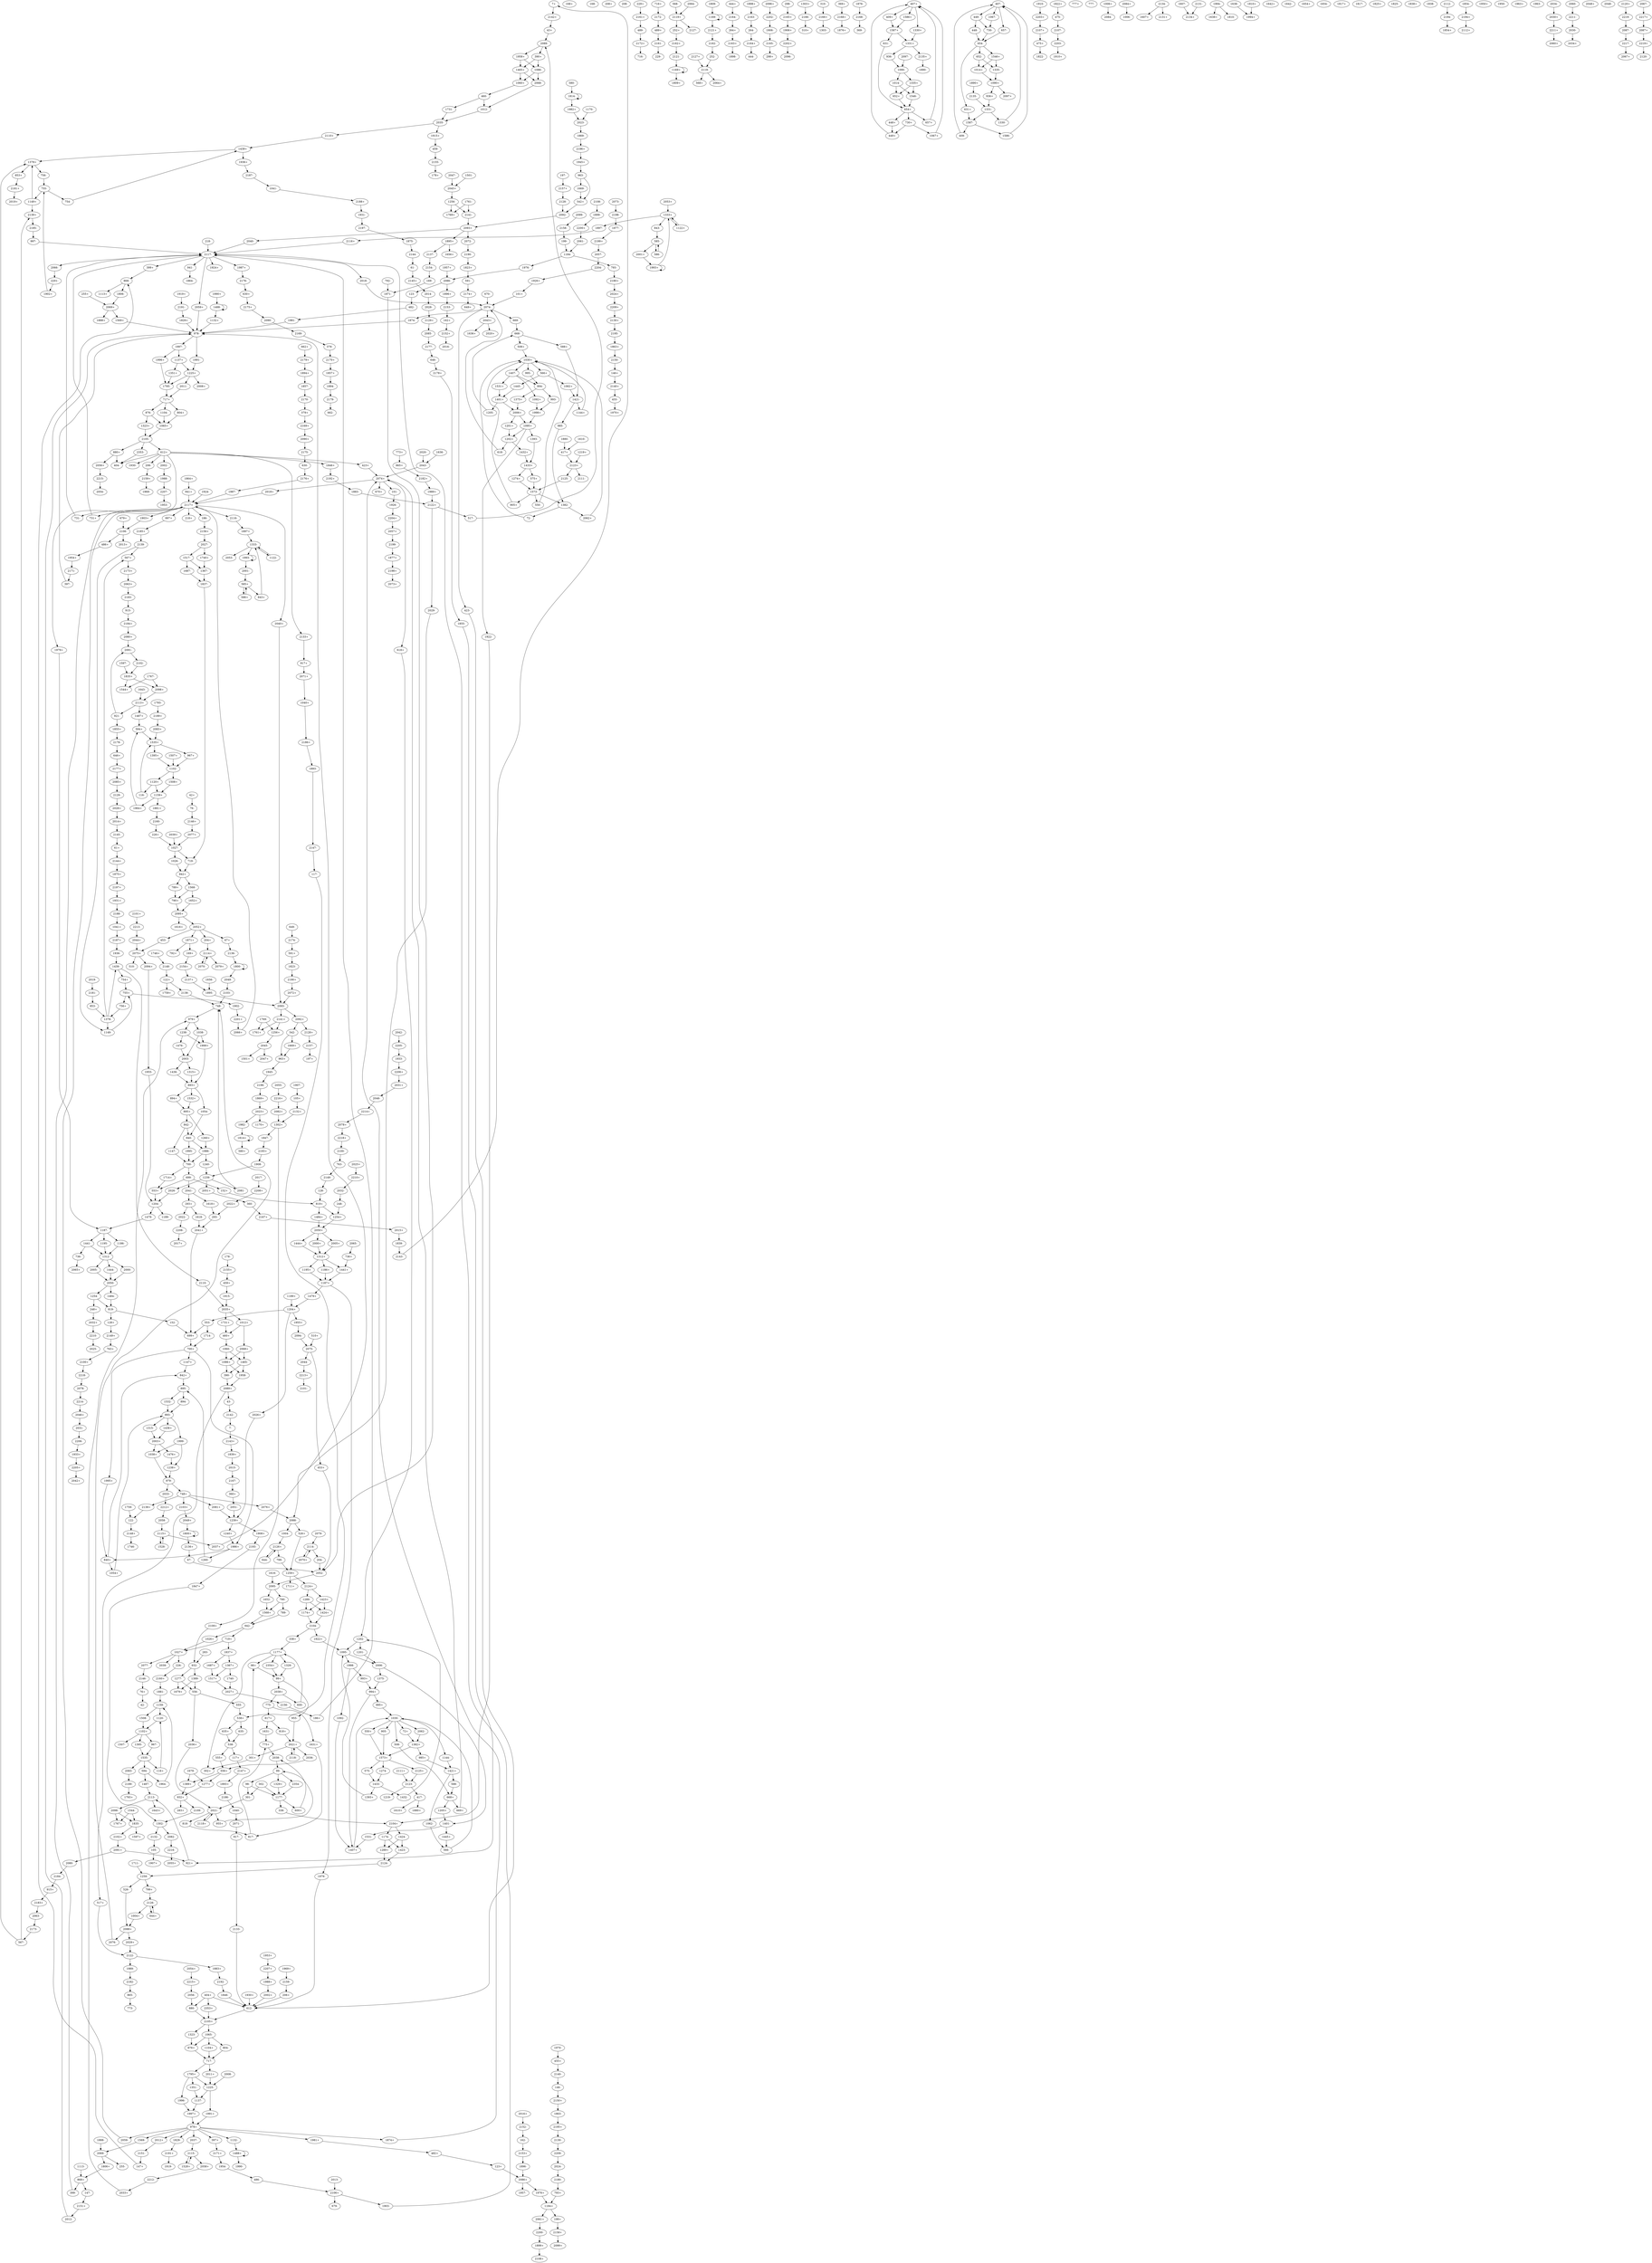 digraph adj {
graph [k=96]
edge [d=-95]
"7+" [l=6826 C=132930]
"7-" [l=6826 C=132930]
"42+" [l=27728 C=650840]
"42-" [l=27728 C=650840]
"43+" [l=6677 C=161735]
"43-" [l=6677 C=161735]
"61+" [l=15681 C=255590]
"61-" [l=15681 C=255590]
"67+" [l=8663 C=163742]
"67-" [l=8663 C=163742]
"72+" [l=2088 C=36733]
"72-" [l=2088 C=36733]
"76+" [l=6202 C=133170]
"76-" [l=6202 C=133170]
"98+" [l=177 C=5020]
"98-" [l=177 C=5020]
"99+" [l=157 C=5509]
"99-" [l=157 C=5509]
"101+" [l=12874 C=254598]
"101-" [l=12874 C=254598]
"105+" [l=14013 C=218996]
"105-" [l=14013 C=218996]
"116+" [l=1692 C=30488]
"116-" [l=1692 C=30488]
"117+" [l=27042 C=403131]
"117-" [l=27042 C=403131]
"122+" [l=18950 C=386090]
"122-" [l=18950 C=386090]
"123+" [l=2416 C=31259]
"123-" [l=2416 C=31259]
"128+" [l=35874 C=719859]
"128-" [l=35874 C=719859]
"146+" [l=23870 C=410259]
"146-" [l=23870 C=410259]
"147+" [l=7484 C=170576]
"147-" [l=7484 C=170576]
"152+" [l=8709 C=181191]
"152-" [l=8709 C=181191]
"162+" [l=10295 C=171689]
"162-" [l=10295 C=171689]
"168+" [l=4987 C=69176]
"168-" [l=4987 C=69176]
"169+" [l=7986 C=194156]
"169-" [l=7986 C=194156]
"178+" [l=9198 C=184045]
"178-" [l=9198 C=184045]
"186+" [l=28821 C=665071]
"186-" [l=28821 C=665071]
"197+" [l=3546 C=62143]
"197-" [l=3546 C=62143]
"199+" [l=1738 C=27515]
"199-" [l=1738 C=27515]
"204+" [l=3226 C=70460]
"204-" [l=3226 C=70460]
"206+" [l=2358 C=28837]
"206-" [l=2358 C=28837]
"208+" [l=6174 C=161397]
"208-" [l=6174 C=161397]
"218+" [l=8041 C=100856]
"218-" [l=8041 C=100856]
"226+" [l=6571 C=113202]
"226-" [l=6571 C=113202]
"229+" [l=4588 C=61170]
"229-" [l=4588 C=61170]
"248+" [l=25055 C=518395]
"248-" [l=25055 C=518395]
"252+" [l=10285 C=136517]
"252-" [l=10285 C=136517]
"255+" [l=511 C=8741]
"255-" [l=511 C=8741]
"264+" [l=27766 C=559843]
"264-" [l=27766 C=559843]
"283+" [l=9152 C=138556]
"283-" [l=9152 C=138556]
"293+" [l=6785 C=175140]
"293-" [l=6785 C=175140]
"298+" [l=4221 C=59863]
"298-" [l=4221 C=59863]
"301+" [l=1660 C=54209]
"301-" [l=1660 C=54209]
"302+" [l=113 C=40]
"302-" [l=113 C=40]
"310+" [l=10419 C=161365]
"310-" [l=10419 C=161365]
"338+" [l=1595 C=36402]
"338-" [l=1595 C=36402]
"360+" [l=3976 C=70200]
"360-" [l=3976 C=70200]
"369+" [l=831 C=7723]
"369-" [l=831 C=7723]
"379+" [l=5784 C=118854]
"379-" [l=5784 C=118854]
"390+" [l=4854 C=130921]
"390-" [l=4854 C=130921]
"397+" [l=15390 C=210558]
"397-" [l=15390 C=210558]
"399+" [l=5882 C=99595]
"399-" [l=5882 C=99595]
"404+" [l=6686 C=158040]
"404-" [l=6686 C=158040]
"407+" [l=188 C=5834]
"407-" [l=188 C=5834]
"409+" [l=191 C=1569]
"409-" [l=191 C=1569]
"417+" [l=4163 C=94305]
"417-" [l=4163 C=94305]
"423+" [l=15523 C=268758]
"423-" [l=15523 C=268758]
"444+" [l=19239 C=336285]
"444-" [l=19239 C=336285]
"448+" [l=302 C=3644]
"448-" [l=302 C=3644]
"449+" [l=386 C=10484]
"449-" [l=386 C=10484]
"453+" [l=2150 C=38598]
"453-" [l=2150 C=38598]
"455+" [l=14007 C=232235]
"455-" [l=14007 C=232235]
"459+" [l=3019 C=58591]
"459-" [l=3019 C=58591]
"460+" [l=2702 C=74957]
"460-" [l=2702 C=74957]
"475+" [l=2890 C=50688]
"475-" [l=2890 C=50688]
"482+" [l=19266 C=257743]
"482-" [l=19266 C=257743]
"486+" [l=7257 C=111188]
"486-" [l=7257 C=111188]
"489+" [l=5439 C=82417]
"489-" [l=5439 C=82417]
"508+" [l=1040 C=12598]
"508-" [l=1040 C=12598]
"510+" [l=11765 C=248015]
"510-" [l=11765 C=248015]
"517+" [l=6681 C=189842]
"517-" [l=6681 C=189842]
"526+" [l=959 C=20356]
"526-" [l=959 C=20356]
"538+" [l=3208 C=92704]
"538-" [l=3208 C=92704]
"542+" [l=18170 C=303660]
"542-" [l=18170 C=303660]
"550+" [l=1236 C=20429]
"550-" [l=1236 C=20429]
"553+" [l=5857 C=126180]
"553-" [l=5857 C=126180]
"555+" [l=7332 C=121452]
"555-" [l=7332 C=121452]
"556+" [l=341 C=8450]
"556-" [l=341 C=8450]
"566+" [l=154 C=2587]
"566-" [l=154 C=2587]
"567+" [l=10599 C=160368]
"567-" [l=10599 C=160368]
"568+" [l=2170 C=31806]
"568-" [l=2170 C=31806]
"575+" [l=861 C=13902]
"575-" [l=861 C=13902]
"580+" [l=8834 C=162945]
"580-" [l=8834 C=162945]
"585+" [l=149 C=2123]
"585-" [l=149 C=2123]
"586+" [l=281 C=3513]
"586-" [l=281 C=3513]
"588+" [l=2136 C=41723]
"588-" [l=2136 C=41723]
"591+" [l=2753 C=41226]
"591-" [l=2753 C=41226]
"594+" [l=2610 C=54462]
"594-" [l=2610 C=54462]
"600+" [l=2139 C=66033]
"600-" [l=2139 C=66033]
"612+" [l=181 C=13408]
"612-" [l=181 C=13408]
"618+" [l=642 C=10254]
"618-" [l=642 C=10254]
"630+" [l=6461 C=128704]
"630-" [l=6461 C=128704]
"631+" [l=2047 C=64602]
"631-" [l=2047 C=64602]
"635+" [l=5944 C=90101]
"635-" [l=5944 C=90101]
"644+" [l=548 C=6895]
"644-" [l=548 C=6895]
"646+" [l=4477 C=65286]
"646-" [l=4477 C=65286]
"649+" [l=5193 C=79674]
"649-" [l=5193 C=79674]
"652+" [l=288 C=6267]
"652-" [l=288 C=6267]
"654+" [l=138 C=3876]
"654-" [l=138 C=3876]
"657+" [l=542 C=14033]
"657-" [l=542 C=14033]
"662+" [l=1049 C=14207]
"662-" [l=1049 C=14207]
"668+" [l=162 C=2139]
"668-" [l=162 C=2139]
"669+" [l=708 C=11001]
"669-" [l=708 C=11001]
"670+" [l=8435 C=128717]
"670-" [l=8435 C=128717]
"679+" [l=2222 C=48720]
"679-" [l=2222 C=48720]
"699+" [l=116 C=1954]
"699-" [l=116 C=1954]
"700+" [l=151 C=5098]
"700-" [l=151 C=5098]
"716+" [l=10365 C=152414]
"716-" [l=10365 C=152414]
"717+" [l=179 C=17348]
"717-" [l=179 C=17348]
"719+" [l=349 C=18875]
"719-" [l=349 C=18875]
"730+" [l=276 C=5642]
"730-" [l=276 C=5642]
"731+" [l=4432 C=104732]
"731-" [l=4432 C=104732]
"736+" [l=2832 C=46959]
"736-" [l=2832 C=46959]
"748+" [l=205 C=12354]
"748-" [l=205 C=12354]
"754+" [l=1442 C=21712]
"754-" [l=1442 C=21712]
"755+" [l=100 C=175]
"755-" [l=100 C=175]
"756+" [l=2224 C=31840]
"756-" [l=2224 C=31840]
"763+" [l=7334 C=131862]
"763-" [l=7334 C=131862]
"773+" [l=2750 C=40092]
"773-" [l=2750 C=40092]
"775+" [l=1193 C=29205]
"775-" [l=1193 C=29205]
"777+" [l=5209 C=58727]
"777-" [l=5209 C=58727]
"789+" [l=191 C=1600]
"789-" [l=191 C=1600]
"790+" [l=108 C=1072]
"790-" [l=108 C=1072]
"792+" [l=172 C=218]
"792-" [l=172 C=218]
"793+" [l=7482 C=117210]
"793-" [l=7482 C=117210]
"799+" [l=4100 C=69266]
"799-" [l=4100 C=69266]
"804+" [l=191 C=1800]
"804-" [l=191 C=1800]
"817+" [l=514 C=11427]
"817-" [l=514 C=11427]
"818+" [l=932 C=31124]
"818-" [l=932 C=31124]
"819+" [l=118 C=717]
"819-" [l=118 C=717]
"840+" [l=117 C=854]
"840-" [l=117 C=854]
"842+" [l=177 C=4984]
"842-" [l=177 C=4984]
"843+" [l=281 C=5481]
"843-" [l=281 C=5481]
"853+" [l=996 C=20324]
"853-" [l=996 C=20324]
"865+" [l=8880 C=134098]
"865-" [l=8880 C=134098]
"868+" [l=231 C=4436]
"868-" [l=231 C=4436]
"876+" [l=148 C=4595]
"876-" [l=148 C=4595]
"880+" [l=191 C=2446]
"880-" [l=191 C=2446]
"893+" [l=125 C=2645]
"893-" [l=125 C=2645]
"894+" [l=213 C=6027]
"894-" [l=213 C=6027]
"895+" [l=147 C=4169]
"895-" [l=147 C=4169]
"905+" [l=946 C=16046]
"905-" [l=946 C=16046]
"915+" [l=1383 C=21274]
"915-" [l=1383 C=21274]
"917+" [l=4347 C=70900]
"917-" [l=4347 C=70900]
"921+" [l=255 C=8597]
"921-" [l=255 C=8597]
"932+" [l=538 C=21348]
"932-" [l=538 C=21348]
"936+" [l=1281 C=38248]
"936-" [l=1281 C=38248]
"941+" [l=3864 C=60346]
"941-" [l=3864 C=60346]
"942+" [l=307 C=20782]
"942-" [l=307 C=20782]
"955+" [l=299 C=7548]
"955-" [l=299 C=7548]
"963+" [l=2144 C=42255]
"963-" [l=2144 C=42255]
"967+" [l=473 C=5414]
"967-" [l=473 C=5414]
"978+" [l=142 C=9623]
"978-" [l=142 C=9623]
"979+" [l=220 C=17637]
"979-" [l=220 C=17637]
"985+" [l=1153 C=17373]
"985-" [l=1153 C=17373]
"993+" [l=191 C=2201]
"993-" [l=191 C=2201]
"994+" [l=110 C=555]
"994-" [l=110 C=555]
"995+" [l=191 C=1464]
"995-" [l=191 C=1464]
"997+" [l=664 C=6573]
"997-" [l=664 C=6573]
"1004+" [l=551 C=8837]
"1004-" [l=551 C=8837]
"1006+" [l=4436 C=53770]
"1006-" [l=4436 C=53770]
"1012+" [l=118 C=1030]
"1012-" [l=118 C=1030]
"1014+" [l=398 C=8301]
"1014-" [l=398 C=8301]
"1026+" [l=398 C=6766]
"1026-" [l=398 C=6766]
"1027+" [l=124 C=1594]
"1027-" [l=124 C=1594]
"1030+" [l=101 C=531]
"1030-" [l=101 C=531]
"1038+" [l=191 C=5341]
"1038-" [l=191 C=5341]
"1040+" [l=1687 C=25776]
"1040-" [l=1687 C=25776]
"1041+" [l=4523 C=61193]
"1041-" [l=4523 C=61193]
"1054+" [l=369 C=5091]
"1054-" [l=369 C=5091]
"1060+" [l=1061 C=30122]
"1060-" [l=1061 C=30122]
"1062+" [l=615 C=14186]
"1062-" [l=615 C=14186]
"1065+" [l=113 C=2944]
"1065-" [l=113 C=2944]
"1067+" [l=388 C=5958]
"1067-" [l=388 C=5958]
"1086+" [l=260 C=4532]
"1086-" [l=260 C=4532]
"1090+" [l=441 C=14255]
"1090-" [l=441 C=14255]
"1092+" [l=227 C=1509]
"1092-" [l=227 C=1509]
"1095+" [l=181 C=4583]
"1095-" [l=181 C=4583]
"1102+" [l=128 C=1677]
"1102-" [l=128 C=1677]
"1104+" [l=207 C=2810]
"1104-" [l=207 C=2810]
"1113+" [l=462 C=6805]
"1113-" [l=462 C=6805]
"1120+" [l=158 C=2659]
"1120-" [l=158 C=2659]
"1122+" [l=707 C=11076]
"1122-" [l=707 C=11076]
"1132+" [l=202 C=1867]
"1132-" [l=202 C=1867]
"1137+" [l=171 C=3411]
"1137-" [l=171 C=3411]
"1144+" [l=660 C=9639]
"1144-" [l=660 C=9639]
"1147+" [l=259 C=6394]
"1147-" [l=259 C=6394]
"1149+" [l=1446 C=22228]
"1149-" [l=1446 C=22228]
"1159+" [l=215 C=4572]
"1159-" [l=215 C=4572]
"1169+" [l=175 C=1014]
"1169-" [l=175 C=1014]
"1170+" [l=129 C=102]
"1170-" [l=129 C=102]
"1174+" [l=191 C=3892]
"1174-" [l=191 C=3892]
"1177+" [l=117 C=1486]
"1177-" [l=117 C=1486]
"1184+" [l=199 C=2537]
"1184-" [l=199 C=2537]
"1186+" [l=207 C=1322]
"1186-" [l=207 C=1322]
"1187+" [l=109 C=677]
"1187-" [l=109 C=677]
"1189+" [l=176 C=1538]
"1189-" [l=176 C=1538]
"1195+" [l=191 C=1377]
"1195-" [l=191 C=1377]
"1201+" [l=191 C=2917]
"1201-" [l=191 C=2917]
"1202+" [l=181 C=3760]
"1202-" [l=181 C=3760]
"1204+" [l=163 C=2183]
"1204-" [l=163 C=2183]
"1205+" [l=413 C=8729]
"1205-" [l=413 C=8729]
"1219+" [l=2544 C=34057]
"1219-" [l=2544 C=34057]
"1225+" [l=98 C=447]
"1225-" [l=98 C=447]
"1238+" [l=159 C=3676]
"1238-" [l=159 C=3676]
"1239+" [l=115 C=1397]
"1239-" [l=115 C=1397]
"1240+" [l=227 C=5214]
"1240-" [l=227 C=5214]
"1254+" [l=139 C=1505]
"1254-" [l=139 C=1505]
"1256+" [l=338 C=6163]
"1256-" [l=338 C=6163]
"1259+" [l=112 C=578]
"1259-" [l=112 C=578]
"1260+" [l=243 C=8567]
"1260-" [l=243 C=8567]
"1274+" [l=1233 C=23205]
"1274-" [l=1233 C=23205]
"1277+" [l=178 C=2770]
"1277-" [l=178 C=2770]
"1289+" [l=191 C=3195]
"1289-" [l=191 C=3195]
"1302+" [l=182 C=4459]
"1302-" [l=182 C=4459]
"1303+" [l=2773 C=43587]
"1303-" [l=2773 C=43587]
"1312+" [l=127 C=1866]
"1312-" [l=127 C=1866]
"1315+" [l=200 C=2110]
"1315-" [l=200 C=2110]
"1323+" [l=191 C=435]
"1323-" [l=191 C=435]
"1329+" [l=191 C=2947]
"1329-" [l=191 C=2947]
"1330+" [l=380 C=6539]
"1330-" [l=380 C=6539]
"1331+" [l=124 C=1038]
"1331-" [l=124 C=1038]
"1333+" [l=152 C=3820]
"1333-" [l=152 C=3820]
"1335+" [l=398 C=3634]
"1335-" [l=398 C=3634]
"1351+" [l=191 C=2606]
"1351-" [l=191 C=2606]
"1367+" [l=170 C=2173]
"1367-" [l=170 C=2173]
"1375+" [l=248 C=3342]
"1375-" [l=248 C=3342]
"1378+" [l=97 C=88]
"1378-" [l=97 C=88]
"1382+" [l=102 C=174]
"1382-" [l=102 C=174]
"1389+" [l=178 C=1616]
"1389-" [l=178 C=1616]
"1393+" [l=303 C=2375]
"1393-" [l=303 C=2375]
"1395+" [l=455 C=1984]
"1395-" [l=455 C=1984]
"1401+" [l=140 C=1932]
"1401-" [l=140 C=1932]
"1407+" [l=134 C=1454]
"1407-" [l=134 C=1454]
"1421+" [l=114 C=748]
"1421-" [l=114 C=748]
"1423+" [l=191 C=2076]
"1423-" [l=191 C=2076]
"1424+" [l=191 C=1780]
"1424-" [l=191 C=1780]
"1432+" [l=246 C=2052]
"1432-" [l=246 C=2052]
"1433+" [l=120 C=628]
"1433-" [l=120 C=628]
"1436+" [l=191 C=3499]
"1436-" [l=191 C=3499]
"1439+" [l=136 C=2047]
"1439-" [l=136 C=2047]
"1441+" [l=162 C=1371]
"1441-" [l=162 C=1371]
"1444+" [l=224 C=2289]
"1444-" [l=224 C=2289]
"1445+" [l=186 C=1136]
"1445-" [l=186 C=1136]
"1465+" [l=260 C=6438]
"1465-" [l=260 C=6438]
"1476+" [l=191 C=1611]
"1476-" [l=191 C=1611]
"1479+" [l=191 C=2925]
"1479-" [l=191 C=2925]
"1484+" [l=191 C=2242]
"1484-" [l=191 C=2242]
"1487+" [l=189 C=188]
"1487-" [l=189 C=188]
"1488+" [l=183 C=1227]
"1488-" [l=183 C=1227]
"1501+" [l=196 C=279]
"1501-" [l=196 C=279]
"1507+" [l=405 C=4145]
"1507-" [l=405 C=4145]
"1508+" [l=191 C=1728]
"1508-" [l=191 C=1728]
"1517+" [l=170 C=2375]
"1517-" [l=170 C=2375]
"1528+" [l=222 C=1819]
"1528-" [l=222 C=1819]
"1531+" [l=191 C=1430]
"1531-" [l=191 C=1430]
"1532+" [l=191 C=3178]
"1532-" [l=191 C=3178]
"1535+" [l=116 C=201]
"1535-" [l=116 C=201]
"1544+" [l=103 C=17]
"1544-" [l=103 C=17]
"1546+" [l=288 C=2333]
"1546-" [l=288 C=2333]
"1568+" [l=108 C=714]
"1568-" [l=108 C=714]
"1569+" [l=181 C=1122]
"1569-" [l=181 C=1122]
"1573+" [l=117 C=725]
"1573-" [l=117 C=725]
"1586+" [l=191 C=1514]
"1586-" [l=191 C=1514]
"1587+" [l=203 C=4409]
"1587-" [l=203 C=4409]
"1597+" [l=123 C=101]
"1597-" [l=123 C=101]
"1607+" [l=106 C=27]
"1607-" [l=106 C=27]
"1610+" [l=212 C=252]
"1610-" [l=212 C=252]
"1616+" [l=101 C=13]
"1616-" [l=101 C=13]
"1618+" [l=182 C=174]
"1618-" [l=182 C=174]
"1631+" [l=185 C=180]
"1631-" [l=185 C=180]
"1636+" [l=115 C=54]
"1636-" [l=115 C=54]
"1638+" [l=117 C=79]
"1638-" [l=117 C=79]
"1642+" [l=449 C=1299]
"1642-" [l=449 C=1299]
"1643+" [l=116 C=49]
"1643-" [l=116 C=49]
"1652+" [l=191 C=192]
"1652-" [l=191 C=192]
"1654+" [l=224 C=487]
"1654-" [l=224 C=487]
"1656+" [l=123 C=119]
"1656-" [l=123 C=119]
"1669+" [l=305 C=1761]
"1669-" [l=305 C=1761]
"1679+" [l=160 C=288]
"1679-" [l=160 C=288]
"1687+" [l=191 C=260]
"1687-" [l=191 C=260]
"1711+" [l=113 C=45]
"1711-" [l=113 C=45]
"1714+" [l=191 C=192]
"1714-" [l=191 C=192]
"1731+" [l=191 C=194]
"1731-" [l=191 C=194]
"1740+" [l=191 C=225]
"1740-" [l=191 C=225]
"1746+" [l=221 C=663]
"1746-" [l=221 C=663]
"1759+" [l=105 C=21]
"1759-" [l=105 C=21]
"1761+" [l=132 C=88]
"1761-" [l=132 C=88]
"1767+" [l=140 C=117]
"1767-" [l=140 C=117]
"1769+" [l=146 C=103]
"1769-" [l=146 C=103]
"1793+" [l=47003 C=956097]
"1793-" [l=47003 C=956097]
"1795+" [l=311 C=17774]
"1795-" [l=311 C=17774]
"1800+" [l=36750 C=1193977]
"1800-" [l=36750 C=1193977]
"1806+" [l=893 C=23033]
"1806-" [l=893 C=23033]
"1809+" [l=56755 C=823096]
"1809-" [l=56755 C=823096]
"1810+" [l=55234 C=1217545]
"1810-" [l=55234 C=1217545]
"1814+" [l=56572 C=1223437]
"1814-" [l=56572 C=1223437]
"1817+" [l=43362 C=764281]
"1817-" [l=43362 C=764281]
"1822+" [l=26115 C=461110]
"1822-" [l=26115 C=461110]
"1823+" [l=22173 C=340856]
"1823-" [l=22173 C=340856]
"1825+" [l=4957 C=84820]
"1825-" [l=4957 C=84820]
"1829+" [l=91832 C=2187650]
"1829-" [l=91832 C=2187650]
"1835+" [l=11357 C=516375]
"1835-" [l=11357 C=516375]
"1837+" [l=26397 C=565380]
"1837-" [l=26397 C=565380]
"1838+" [l=9828 C=123949]
"1838-" [l=9828 C=123949]
"1839+" [l=33678 C=682282]
"1839-" [l=33678 C=682282]
"1846+" [l=19858 C=415160]
"1846-" [l=19858 C=415160]
"1847+" [l=37591 C=609874]
"1847-" [l=37591 C=609874]
"1854+" [l=15637 C=299159]
"1854-" [l=15637 C=299159]
"1855+" [l=13631 C=223661]
"1855-" [l=13631 C=223661]
"1857+" [l=24770 C=514717]
"1857-" [l=24770 C=514717]
"1863+" [l=29827 C=541672]
"1863-" [l=29827 C=541672]
"1864+" [l=10820 C=164963]
"1864-" [l=10820 C=164963]
"1869+" [l=24640 C=430525]
"1869-" [l=24640 C=430525]
"1871+" [l=39301 C=926690]
"1871-" [l=39301 C=926690]
"1874+" [l=28617 C=463008]
"1874-" [l=28617 C=463008]
"1875+" [l=100032 C=1570498]
"1875-" [l=100032 C=1570498]
"1876+" [l=12192 C=226738]
"1876-" [l=12192 C=226738]
"1877+" [l=41746 C=796724]
"1877-" [l=41746 C=796724]
"1880+" [l=14568 C=322045]
"1880-" [l=14568 C=322045]
"1881+" [l=31917 C=632370]
"1881-" [l=31917 C=632370]
"1883+" [l=15491 C=338944]
"1883-" [l=15491 C=338944]
"1888+" [l=17707 C=321238]
"1888-" [l=17707 C=321238]
"1890+" [l=36575 C=546773]
"1890-" [l=36575 C=546773]
"1893+" [l=12751 C=191461]
"1893-" [l=12751 C=191461]
"1894+" [l=19524 C=396478]
"1894-" [l=19524 C=396478]
"1895+" [l=16304 C=411039]
"1895-" [l=16304 C=411039]
"1896+" [l=9453 C=159135]
"1896-" [l=9453 C=159135]
"1897+" [l=20291 C=432321]
"1897-" [l=20291 C=432321]
"1898+" [l=19966 C=350704]
"1898-" [l=19966 C=350704]
"1899+" [l=41940 C=798078]
"1899-" [l=41940 C=798078]
"1902+" [l=19240 C=289826]
"1902-" [l=19240 C=289826]
"1903+" [l=48255 C=692834]
"1903-" [l=48255 C=692834]
"1906+" [l=10048 C=126749]
"1906-" [l=10048 C=126749]
"1907+" [l=4555 C=64784]
"1907-" [l=4555 C=64784]
"1908+" [l=13066 C=215366]
"1908-" [l=13066 C=215366]
"1910+" [l=27111 C=455263]
"1910-" [l=27111 C=455263]
"1915+" [l=28065 C=651853]
"1915-" [l=28065 C=651853]
"1919+" [l=10310 C=260082]
"1919-" [l=10310 C=260082]
"1922+" [l=4632 C=89605]
"1922-" [l=4632 C=89605]
"1924+" [l=24954 C=331861]
"1924-" [l=24954 C=331861]
"1926+" [l=79221 C=1410206]
"1926-" [l=79221 C=1410206]
"1930+" [l=27203 C=358962]
"1930-" [l=27203 C=358962]
"1931+" [l=7459 C=108092]
"1931-" [l=7459 C=108092]
"1933+" [l=8545 C=146469]
"1933-" [l=8545 C=146469]
"1936+" [l=7668 C=120725]
"1936-" [l=7668 C=120725]
"1945+" [l=17939 C=307609]
"1945-" [l=17939 C=307609]
"1950+" [l=6293 C=112748]
"1950-" [l=6293 C=112748]
"1953+" [l=16880 C=240051]
"1953-" [l=16880 C=240051]
"1954+" [l=5802 C=70116]
"1954-" [l=5802 C=70116]
"1955+" [l=3649 C=51602]
"1955-" [l=3649 C=51602]
"1957+" [l=8125 C=101913]
"1957-" [l=8125 C=101913]
"1958+" [l=6048 C=174707]
"1958-" [l=6048 C=174707]
"1963+" [l=4987 C=123663]
"1963-" [l=4987 C=123663]
"1964+" [l=781 C=18949]
"1964-" [l=781 C=18949]
"1969+" [l=8056 C=99156]
"1969-" [l=8056 C=99156]
"1970+" [l=10247 C=138150]
"1970-" [l=10247 C=138150]
"1976+" [l=73760 C=1315596]
"1976-" [l=73760 C=1315596]
"1979+" [l=44782 C=858241]
"1979-" [l=44782 C=858241]
"1981+" [l=13700 C=190225]
"1981-" [l=13700 C=190225]
"1982+" [l=5003 C=72786]
"1982-" [l=5003 C=72786]
"1986+" [l=124 C=2110]
"1986-" [l=124 C=2110]
"1987+" [l=36689 C=803259]
"1987-" [l=36689 C=803259]
"1988+" [l=1870 C=19934]
"1988-" [l=1870 C=19934]
"1989+" [l=49136 C=775139]
"1989-" [l=49136 C=775139]
"1990+" [l=10964 C=180307]
"1990-" [l=10964 C=180307]
"1991+" [l=290 C=27888]
"1991-" [l=290 C=27888]
"1993+" [l=338 C=10180]
"1993-" [l=338 C=10180]
"1994+" [l=1629 C=25377]
"1994-" [l=1629 C=25377]
"1995+" [l=195 C=3234]
"1995-" [l=195 C=3234]
"1996+" [l=191 C=1975]
"1996-" [l=191 C=1975]
"1997+" [l=199 C=8485]
"1997-" [l=199 C=8485]
"1998+" [l=192 C=4026]
"1998-" [l=192 C=4026]
"1999+" [l=367 C=15994]
"1999-" [l=367 C=15994]
"2000+" [l=303 C=4372]
"2000-" [l=303 C=4372]
"2001+" [l=209 C=3499]
"2001-" [l=209 C=3499]
"2002+" [l=7691 C=101338]
"2002-" [l=7691 C=101338]
"2003+" [l=207 C=8528]
"2003-" [l=207 C=8528]
"2005+" [l=224 C=3034]
"2005-" [l=224 C=3034]
"2006+" [l=135 C=2339]
"2006-" [l=135 C=2339]
"2008+" [l=104 C=67]
"2008-" [l=104 C=67]
"2011+" [l=387 C=43153]
"2011-" [l=387 C=43153]
"2012+" [l=33734 C=760336]
"2012-" [l=33734 C=760336]
"2013+" [l=75762 C=1632086]
"2013-" [l=75762 C=1632086]
"2014+" [l=25450 C=414152]
"2014-" [l=25450 C=414152]
"2015+" [l=26770 C=545965]
"2015-" [l=26770 C=545965]
"2016+" [l=57280 C=1093323]
"2016-" [l=57280 C=1093323]
"2017+" [l=119689 C=3099222]
"2017-" [l=119689 C=3099222]
"2018+" [l=1432 C=41804]
"2018-" [l=1432 C=41804]
"2019+" [l=42421 C=972040]
"2019-" [l=42421 C=972040]
"2020+" [l=32834 C=957810]
"2020-" [l=32834 C=957810]
"2021+" [l=538 C=37088]
"2021-" [l=538 C=37088]
"2022+" [l=22069 C=599924]
"2022-" [l=22069 C=599924]
"2023+" [l=23312 C=400407]
"2023-" [l=23312 C=400407]
"2024+" [l=18781 C=321735]
"2024-" [l=18781 C=321735]
"2025+" [l=50145 C=834311]
"2025-" [l=50145 C=834311]
"2026+" [l=3223 C=63343]
"2026-" [l=3223 C=63343]
"2027+" [l=79763 C=1881727]
"2027-" [l=79763 C=1881727]
"2028+" [l=26522 C=430258]
"2028-" [l=26522 C=430258]
"2029+" [l=28585 C=460974]
"2029-" [l=28585 C=460974]
"2030+" [l=53125 C=1270955]
"2030-" [l=53125 C=1270955]
"2031+" [l=22571 C=435313]
"2031-" [l=22571 C=435313]
"2032+" [l=39416 C=723166]
"2032-" [l=39416 C=723166]
"2033+" [l=14710 C=292330]
"2033-" [l=14710 C=292330]
"2034+" [l=33375 C=779870]
"2034-" [l=33375 C=779870]
"2035+" [l=1754 C=92022]
"2035-" [l=1754 C=92022]
"2036+" [l=49085 C=1461004]
"2036-" [l=49085 C=1461004]
"2037+" [l=77599 C=1541125]
"2037-" [l=77599 C=1541125]
"2038+" [l=1326 C=50717]
"2038-" [l=1326 C=50717]
"2039+" [l=33900 C=719568]
"2039-" [l=33900 C=719568]
"2040+" [l=20928 C=680380]
"2040-" [l=20928 C=680380]
"2041+" [l=21160 C=648410]
"2041-" [l=21160 C=648410]
"2042+" [l=62816 C=1170646]
"2042-" [l=62816 C=1170646]
"2043+" [l=14015 C=452343]
"2043-" [l=14015 C=452343]
"2044+" [l=46536 C=682180]
"2044-" [l=46536 C=682180]
"2045+" [l=132875 C=3184785]
"2045-" [l=132875 C=3184785]
"2046+" [l=19618 C=334569]
"2046-" [l=19618 C=334569]
"2047+" [l=33000 C=833146]
"2047-" [l=33000 C=833146]
"2048+" [l=84190 C=1953622]
"2048-" [l=84190 C=1953622]
"2049+" [l=13656 C=265617]
"2049-" [l=13656 C=265617]
"2050+" [l=443 C=19801]
"2050-" [l=443 C=19801]
"2051+" [l=77312 C=1575874]
"2051-" [l=77312 C=1575874]
"2052+" [l=2263 C=177940]
"2052-" [l=2263 C=177940]
"2053+" [l=83010 C=1852810]
"2053-" [l=83010 C=1852810]
"2054+" [l=42719 C=1030265]
"2054-" [l=42719 C=1030265]
"2055+" [l=16705 C=483549]
"2055-" [l=16705 C=483549]
"2056+" [l=88867 C=2055741]
"2056-" [l=88867 C=2055741]
"2057+" [l=72520 C=1322243]
"2057-" [l=72520 C=1322243]
"2058+" [l=59468 C=1156577]
"2058-" [l=59468 C=1156577]
"2059+" [l=58086 C=1388298]
"2059-" [l=58086 C=1388298]
"2060+" [l=55199 C=1246662]
"2060-" [l=55199 C=1246662]
"2061+" [l=82610 C=1531733]
"2061-" [l=82610 C=1531733]
"2062+" [l=2796 C=56833]
"2062-" [l=2796 C=56833]
"2063+" [l=18969 C=289008]
"2063-" [l=18969 C=289008]
"2064+" [l=55325 C=1359801]
"2064-" [l=55325 C=1359801]
"2065+" [l=49466 C=766453]
"2065-" [l=49466 C=766453]
"2066+" [l=24499 C=375970]
"2066-" [l=24499 C=375970]
"2067+" [l=16413 C=336333]
"2067-" [l=16413 C=336333]
"2068+" [l=4696 C=127990]
"2068-" [l=4696 C=127990]
"2069+" [l=5305 C=182224]
"2069-" [l=5305 C=182224]
"2070+" [l=15688 C=387197]
"2070-" [l=15688 C=387197]
"2071+" [l=13477 C=218276]
"2071-" [l=13477 C=218276]
"2072+" [l=41025 C=717542]
"2072-" [l=41025 C=717542]
"2073+" [l=148743 C=2892119]
"2073-" [l=148743 C=2892119]
"2074+" [l=1638 C=137122]
"2074-" [l=1638 C=137122]
"2075+" [l=1691 C=34899]
"2075-" [l=1691 C=34899]
"2076+" [l=35079 C=947807]
"2076-" [l=35079 C=947807]
"2077+" [l=1882 C=40972]
"2077-" [l=1882 C=40972]
"2078+" [l=82460 C=1541495]
"2078-" [l=82460 C=1541495]
"2079+" [l=30244 C=690666]
"2079-" [l=30244 C=690666]
"2080+" [l=37395 C=609286]
"2080-" [l=37395 C=609286]
"2081+" [l=14303 C=348207]
"2081-" [l=14303 C=348207]
"2082+" [l=22094 C=643202]
"2082-" [l=22094 C=643202]
"2083+" [l=125480 C=2419842]
"2083-" [l=125480 C=2419842]
"2084+" [l=13501 C=179692]
"2084-" [l=13501 C=179692]
"2085+" [l=21193 C=311721]
"2085-" [l=21193 C=311721]
"2086+" [l=1178 C=35138]
"2086-" [l=1178 C=35138]
"2087+" [l=43869 C=968942]
"2087-" [l=43869 C=968942]
"2088+" [l=3141 C=93813]
"2088-" [l=3141 C=93813]
"2089+" [l=2374 C=111746]
"2089-" [l=2374 C=111746]
"2090+" [l=23857 C=558390]
"2090-" [l=23857 C=558390]
"2091+" [l=28942 C=1488442]
"2091-" [l=28942 C=1488442]
"2092+" [l=2541 C=97205]
"2092-" [l=2541 C=97205]
"2093+" [l=491 C=25707]
"2093-" [l=491 C=25707]
"2094+" [l=30760 C=509373]
"2094-" [l=30760 C=509373]
"2095+" [l=2893 C=242707]
"2095-" [l=2893 C=242707]
"2096+" [l=4636 C=52081]
"2096-" [l=4636 C=52081]
"2097+" [l=147165 C=2434759]
"2097-" [l=147165 C=2434759]
"2098+" [l=3115 C=146791]
"2098-" [l=3115 C=146791]
"2099+" [l=13635 C=236671]
"2099-" [l=13635 C=236671]
"2100+" [l=24883 C=479090]
"2100-" [l=24883 C=479090]
"2101+" [l=19092 C=247459]
"2101-" [l=19092 C=247459]
"2102+" [l=18122 C=961359]
"2102-" [l=18122 C=961359]
"2103+" [l=96945 C=1821324]
"2103-" [l=96945 C=1821324]
"2104+" [l=2546 C=95420]
"2104-" [l=2546 C=95420]
"2105+" [l=506 C=71991]
"2105-" [l=506 C=71991]
"2106+" [l=1468 C=50709]
"2106-" [l=1468 C=50709]
"2107+" [l=70784 C=1214646]
"2107-" [l=70784 C=1214646]
"2108+" [l=28298 C=545031]
"2108-" [l=28298 C=545031]
"2109+" [l=4452 C=119386]
"2109-" [l=4452 C=119386]
"2110+" [l=28619 C=821120]
"2110-" [l=28619 C=821120]
"2111+" [l=13666 C=345482]
"2111-" [l=13666 C=345482]
"2112+" [l=28588 C=524931]
"2112-" [l=28588 C=524931]
"2113+" [l=4081 C=199055]
"2113-" [l=4081 C=199055]
"2114+" [l=1007 C=38709]
"2114-" [l=1007 C=38709]
"2115+" [l=340 C=6668]
"2115-" [l=340 C=6668]
"2116+" [l=39576 C=855582]
"2116-" [l=39576 C=855582]
"2117+" [l=1609 C=276154]
"2117-" [l=1609 C=276154]
"2118+" [l=1774 C=54959]
"2118-" [l=1774 C=54959]
"2119+" [l=899 C=28819]
"2119-" [l=899 C=28819]
"2120+" [l=29940 C=687813]
"2120-" [l=29940 C=687813]
"2121+" [l=9199 C=114253]
"2121-" [l=9199 C=114253]
"2122+" [l=4713 C=170917]
"2122-" [l=4713 C=170917]
"2123+" [l=556 C=17912]
"2123-" [l=556 C=17912]
"2124+" [l=1062 C=25643]
"2124-" [l=1062 C=25643]
"2125+" [l=13777 C=218381]
"2125-" [l=13777 C=218381]
"2126+" [l=887 C=20198]
"2126-" [l=887 C=20198]
"2127+" [l=24904 C=625319]
"2127-" [l=24904 C=625319]
"2128+" [l=55032 C=1480613]
"2128-" [l=55032 C=1480613]
"2129+" [l=26218 C=406461]
"2129-" [l=26218 C=406461]
"2130+" [l=52218 C=921904]
"2130-" [l=52218 C=921904]
"2131+" [l=27238 C=734403]
"2131-" [l=27238 C=734403]
"2132+" [l=25190 C=399889]
"2132-" [l=25190 C=399889]
"2133+" [l=58272 C=947968]
"2133-" [l=58272 C=947968]
"2134+" [l=39140 C=1075393]
"2134-" [l=39140 C=1075393]
"2135+" [l=32794 C=537303]
"2135-" [l=32794 C=537303]
"2136+" [l=126873 C=2722493]
"2136-" [l=126873 C=2722493]
"2137+" [l=43074 C=1075145]
"2137-" [l=43074 C=1075145]
"2138+" [l=58013 C=1285407]
"2138-" [l=58013 C=1285407]
"2139+" [l=46923 C=685157]
"2139-" [l=46923 C=685157]
"2140+" [l=59912 C=1023307]
"2140-" [l=59912 C=1023307]
"2141+" [l=13387 C=319146]
"2141-" [l=13387 C=319146]
"2142+" [l=191 C=0]
"2142-" [l=191 C=0]
"2143+" [l=191 C=0]
"2143-" [l=191 C=0]
"2144+" [l=191 C=0]
"2144-" [l=191 C=0]
"2145+" [l=191 C=0]
"2145-" [l=191 C=0]
"2146+" [l=191 C=0]
"2146-" [l=191 C=0]
"2147+" [l=284 C=0]
"2147-" [l=284 C=0]
"2148+" [l=191 C=0]
"2148-" [l=191 C=0]
"2149+" [l=191 C=0]
"2149-" [l=191 C=0]
"2150+" [l=191 C=0]
"2150-" [l=191 C=0]
"2151+" [l=195 C=0]
"2151-" [l=195 C=0]
"2152+" [l=191 C=0]
"2152-" [l=191 C=0]
"2153+" [l=191 C=0]
"2153-" [l=191 C=0]
"2154+" [l=191 C=0]
"2154-" [l=191 C=0]
"2155+" [l=191 C=0]
"2155-" [l=191 C=0]
"2156+" [l=191 C=0]
"2156-" [l=191 C=0]
"2157+" [l=191 C=0]
"2157-" [l=191 C=0]
"2158+" [l=191 C=0]
"2158-" [l=191 C=0]
"2159+" [l=191 C=0]
"2159-" [l=191 C=0]
"2160+" [l=191 C=0]
"2160-" [l=191 C=0]
"2161+" [l=191 C=0]
"2161-" [l=191 C=0]
"2162+" [l=191 C=0]
"2162-" [l=191 C=0]
"2163+" [l=247 C=0]
"2163-" [l=247 C=0]
"2164+" [l=191 C=0]
"2164-" [l=191 C=0]
"2165+" [l=197 C=0]
"2165-" [l=197 C=0]
"2166+" [l=191 C=0]
"2166-" [l=191 C=0]
"2167+" [l=191 C=0]
"2167-" [l=191 C=0]
"2168+" [l=191 C=0]
"2168-" [l=191 C=0]
"2169+" [l=191 C=0]
"2169-" [l=191 C=0]
"2170+" [l=191 C=0]
"2170-" [l=191 C=0]
"2171+" [l=191 C=0]
"2171-" [l=191 C=0]
"2172+" [l=191 C=0]
"2172-" [l=191 C=0]
"2173+" [l=191 C=0]
"2173-" [l=191 C=0]
"2174+" [l=191 C=0]
"2174-" [l=191 C=0]
"2175+" [l=191 C=0]
"2175-" [l=191 C=0]
"2176+" [l=191 C=0]
"2176-" [l=191 C=0]
"2177+" [l=191 C=0]
"2177-" [l=191 C=0]
"2178+" [l=191 C=0]
"2178-" [l=191 C=0]
"2179+" [l=191 C=0]
"2179-" [l=191 C=0]
"2180+" [l=191 C=0]
"2180-" [l=191 C=0]
"2181+" [l=191 C=0]
"2181-" [l=191 C=0]
"2182+" [l=191 C=0]
"2182-" [l=191 C=0]
"2183+" [l=191 C=0]
"2183-" [l=191 C=0]
"2184+" [l=191 C=0]
"2184-" [l=191 C=0]
"2185+" [l=191 C=0]
"2185-" [l=191 C=0]
"2186+" [l=191 C=0]
"2186-" [l=191 C=0]
"2187+" [l=191 C=0]
"2187-" [l=191 C=0]
"2188+" [l=191 C=0]
"2188-" [l=191 C=0]
"2189+" [l=191 C=0]
"2189-" [l=191 C=0]
"2190+" [l=191 C=0]
"2190-" [l=191 C=0]
"2191+" [l=191 C=0]
"2191-" [l=191 C=0]
"2192+" [l=191 C=0]
"2192-" [l=191 C=0]
"2193+" [l=191 C=0]
"2193-" [l=191 C=0]
"2194+" [l=191 C=0]
"2194-" [l=191 C=0]
"2195+" [l=191 C=0]
"2195-" [l=191 C=0]
"2196+" [l=191 C=0]
"2196-" [l=191 C=0]
"2197+" [l=191 C=0]
"2197-" [l=191 C=0]
"2198+" [l=191 C=0]
"2198-" [l=191 C=0]
"2199+" [l=191 C=0]
"2199-" [l=191 C=0]
"2200+" [l=191 C=0]
"2200-" [l=191 C=0]
"2201+" [l=191 C=0]
"2201-" [l=191 C=0]
"2202+" [l=191 C=0]
"2202-" [l=191 C=0]
"2203+" [l=191 C=0]
"2203-" [l=191 C=0]
"2204+" [l=191 C=0]
"2204-" [l=191 C=0]
"2205+" [l=191 C=0]
"2205-" [l=191 C=0]
"2206+" [l=191 C=0]
"2206-" [l=191 C=0]
"2207+" [l=191 C=0]
"2207-" [l=191 C=0]
"2208+" [l=191 C=0]
"2208-" [l=191 C=0]
"2209+" [l=191 C=0]
"2209-" [l=191 C=0]
"2210+" [l=191 C=0]
"2210-" [l=191 C=0]
"2211+" [l=191 C=0]
"2211-" [l=191 C=0]
"2212+" [l=191 C=0]
"2212-" [l=191 C=0]
"2213+" [l=191 C=0]
"2213-" [l=191 C=0]
"2214+" [l=191 C=0]
"2214-" [l=191 C=0]
"2215+" [l=191 C=0]
"2215-" [l=191 C=0]
"2216+" [l=194 C=0]
"2216-" [l=194 C=0]
"2217+" [l=191 C=0]
"2217-" [l=191 C=0]
"2218+" [l=191 C=0]
"2218-" [l=191 C=0]
"2219+" [l=191 C=0]
"2219-" [l=191 C=0]
"2353+" [l=191 C=15854]
"2353-" [l=191 C=15854]
"2354+" [l=191 C=7967]
"2354-" [l=191 C=7967]
"7+" -> "2142+"
"7-" -> "2143+"
"42+" -> "76-" [d=-33]
"43+" -> "2089-"
"43-" -> "2142-"
"61+" -> "2144+"
"61-" -> "2145+"
"67+" -> "2136-" [d=-11]
"67-" -> "2052-" [d=-68]
"72+" -> "1382+"
"72-" -> "1030+" [d=-72]
"76+" -> "42-" [d=-33]
"76-" -> "2146+"
"98+" -> "99+"
"98-" -> "301-"
"98-" -> "1177-" [d=-81]
"99+" -> "955-"
"99+" -> "2038+"
"99-" -> "98-"
"99-" -> "1329+"
"99-" -> "2354-"
"101+" -> "2074-" [d=-93]
"101-" -> "1926-" [d=-47]
"105+" -> "2132+" [d=-32]
"105-" -> "1907+" [d=-16]
"116+" -> "1120-"
"116-" -> "1535+" [d=-61]
"117+" -> "2147+"
"117-" -> "538+"
"122+" -> "1759+"
"122+" -> "2138-"
"122-" -> "2148+"
"123+" -> "2086+"
"123-" -> "482-" [d=-33]
"128+" -> "2149+"
"128-" -> "819+"
"146+" -> "2140+" [d=-24]
"146-" -> "2150+"
"147+" -> "868-"
"147-" -> "2151+"
"152+" -> "819+"
"152-" -> "699+"
"162+" -> "2152+"
"162-" -> "2153+"
"169+" -> "2154+"
"169-" -> "1871-"
"178-" -> "2155+"
"186+" -> "2117-" [d=-90]
"186-" -> "2156+"
"197-" -> "2157+"
"199+" -> "2158+"
"199-" -> "1184-"
"204+" -> "2114+"
"204-" -> "2052-" [d=-66]
"206+" -> "612-" [d=-69]
"206-" -> "2159+"
"218-" -> "2117-" [d=-91]
"226+" -> "1027-" [d=-78]
"226-" -> "2160+"
"229+" -> "2161+"
"248+" -> "2032+" [d=-37]
"248-" -> "1254+"
"252+" -> "2162+"
"252-" -> "2119-"
"255+" -> "2069+"
"264+" -> "2163+"
"264-" -> "2164+"
"283-" -> "932-"
"293+" -> "1618-"
"293+" -> "2022-"
"293-" -> "2041+"
"298-" -> "2165+"
"301+" -> "98+"
"301+" -> "302+"
"301-" -> "2021-" [d=-71]
"302-" -> "301-"
"302-" -> "1177-" [d=-81]
"310-" -> "2166+"
"338+" -> "1177+"
"338-" -> "2104+"
"360+" -> "2051-" [d=-33]
"360-" -> "2167+"
"369+" -> "2168+"
"379+" -> "2169+"
"379-" -> "2170+"
"390+" -> "1086-"
"390+" -> "1465+"
"390-" -> "2089+"
"397+" -> "2171+"
"397-" -> "978-"
"399+" -> "868-"
"399-" -> "2117+" [d=-94]
"404+" -> "880-"
"404+" -> "612-" [d=-85]
"404+" -> "2353+"
"407+" -> "1330+"
"407+" -> "409+" [d=-53]
"407+" -> "1586+" [d=-53]
"407-" -> "449-"
"407-" -> "657-" [d=-44]
"407-" -> "1067-" [d=-44]
"409+" -> "1587+"
"409-" -> "407-" [d=-53]
"417+" -> "2123+"
"417-" -> "1610+"
"417-" -> "1880+"
"423+" -> "2074+"
"423-" -> "612-" [d=-85]
"444+" -> "2164-"
"448+" -> "449+"
"448-" -> "654-" [d=-68]
"449+" -> "407+"
"449-" -> "448-"
"449-" -> "730-" [d=-42]
"453+" -> "2052-" [d=-66]
"453-" -> "2075+"
"455+" -> "2140-" [d=-47]
"455-" -> "1970+" [d=-25]
"459+" -> "1915-" [d=-41]
"459-" -> "2155-"
"460+" -> "1060-" [d=-21]
"460-" -> "1731-"
"460-" -> "1012-" [d=-22]
"475+" -> "1822-" [d=-48]
"475-" -> "2107-" [d=-24]
"482+" -> "123+" [d=-33]
"482-" -> "1981-" [d=-27]
"486+" -> "1954+" [d=-9]
"486-" -> "2106+"
"489+" -> "2161-"
"489-" -> "2172+"
"508+" -> "1030+" [d=-72]
"508-" -> "668+"
"510+" -> "2075-"
"517+" -> "2122-"
"517-" -> "2089-"
"526+" -> "1259+"
"526-" -> "2088+"
"538+" -> "635-"
"538+" -> "635+"
"538-" -> "117+"
"538-" -> "555+"
"542+" -> "2092-"
"542-" -> "1669+"
"542-" -> "963+" [d=-14]
"550+" -> "1573+" [d=-94]
"550-" -> "1030+" [d=-80]
"553+" -> "1204-" [d=-21]
"553-" -> "1714-"
"553-" -> "699+" [d=-20]
"555+" -> "556+"
"555-" -> "538+"
"556+" -> "1277+" [d=-82]
"556+" -> "1389+" [d=-82]
"556-" -> "555-"
"556-" -> "2036+"
"566+" -> "1062+"
"566+" -> "1445-"
"566-" -> "1030-" [d=-59]
"567+" -> "2173+"
"567-" -> "1378+" [d=-50]
"567-" -> "2139+"
"568-" -> "2119+"
"575+" -> "1573-" [d=-66]
"575-" -> "1433-"
"580-" -> "1814-"
"585+" -> "586+"
"585+" -> "843+"
"585-" -> "586-"
"585-" -> "2001+"
"586+" -> "585+"
"586-" -> "585-"
"588+" -> "1421-"
"588-" -> "668+"
"591+" -> "1823-" [d=-42]
"591-" -> "2174+"
"594+" -> "1535+" [d=-61]
"594-" -> "1487-"
"594-" -> "1964-"
"600+" -> "2038-"
"600-" -> "1177+"
"612+" -> "1930-"
"612+" -> "404-" [d=-85]
"612+" -> "423+" [d=-85]
"612+" -> "1846+" [d=-85]
"612+" -> "2002-" [d=-84]
"612+" -> "206-" [d=-69]
"612+" -> "1979+" [d=-69]
"612+" -> "2133+" [d=-85]
"612-" -> "2105+"
"618+" -> "1202-"
"618-" -> "2074-" [d=-93]
"630+" -> "2175+"
"630-" -> "2176+"
"631+" -> "1587-"
"631-" -> "654+"
"635+" -> "538-"
"635-" -> "538-"
"644+" -> "2126-"
"644-" -> "2126+"
"646+" -> "2177+"
"646-" -> "2178+"
"649-" -> "2174-"
"652+" -> "654+" [d=-52]
"652-" -> "1014+"
"652-" -> "1335-"
"654+" -> "730+"
"654+" -> "448+" [d=-68]
"654+" -> "657+" [d=-68]
"654-" -> "631+"
"654-" -> "652-" [d=-52]
"654-" -> "1546+" [d=-52]
"657+" -> "407+" [d=-44]
"657-" -> "654-" [d=-68]
"662+" -> "2179+"
"668+" -> "669+"
"668+" -> "1205+"
"668-" -> "508+"
"668-" -> "588+"
"669+" -> "2074+" [d=-94]
"669-" -> "668-"
"670-" -> "2074-"
"679+" -> "2106-"
"699+" -> "700+"
"699-" -> "152+"
"699-" -> "553+" [d=-20]
"699-" -> "2041-"
"700+" -> "1986+" [d=-20]
"700+" -> "1147+" [d=-91]
"700+" -> "1995+" [d=-91]
"700-" -> "1714+"
"700-" -> "699-"
"716+" -> "2172-"
"717+" -> "1104-"
"717+" -> "804+" [d=-79]
"717+" -> "876-" [d=-79]
"717-" -> "1795+"
"717-" -> "2011+"
"719+" -> "1837+"
"719+" -> "1027+" [d=-46]
"719-" -> "942+"
"730+" -> "1067+"
"730+" -> "449+" [d=-42]
"730-" -> "654-"
"731+" -> "2117-" [d=-85]
"731-" -> "2117-" [d=-85]
"736+" -> "1441+"
"736-" -> "2065+" [d=-15]
"748+" -> "2076+"
"748+" -> "2081+" [d=-93]
"748+" -> "2103+" [d=-93]
"748+" -> "2138+"
"748-" -> "979+"
"754+" -> "755+"
"754-" -> "1439+"
"755+" -> "756+"
"755+" -> "1902-"
"755-" -> "754-"
"755-" -> "1149+"
"756+" -> "1378-"
"756-" -> "755-"
"763+" -> "2100+" [d=-43]
"763-" -> "2149-"
"773+" -> "865+" [d=-35]
"775+" -> "2038-"
"775-" -> "817+"
"775-" -> "1631+"
"789+" -> "790+"
"789-" -> "942-"
"790+" -> "2095+"
"790-" -> "789-"
"790-" -> "1568+" [d=-12]
"792-" -> "1871-"
"793+" -> "1184+"
"793-" -> "2180+"
"799+" -> "2126-"
"799-" -> "1259+"
"804+" -> "1065+" [d=-60]
"804-" -> "717-" [d=-79]
"817+" -> "818+"
"817+" -> "1631-"
"817-" -> "775+"
"818+" -> "2021+" [d=-37]
"818-" -> "817-"
"819+" -> "1484+"
"819+" -> "1254+" [d=-43]
"819-" -> "128+"
"819-" -> "152-"
"840+" -> "1054+"
"840+" -> "842+" [d=-52]
"840-" -> "1986-"
"840-" -> "1995-"
"842+" -> "895-"
"842-" -> "1147-"
"842-" -> "840-" [d=-52]
"843+" -> "1333-"
"843-" -> "585-"
"853+" -> "2181+"
"853-" -> "1378-"
"865+" -> "2182+"
"865-" -> "773-" [d=-35]
"868+" -> "147-"
"868+" -> "399-"
"868-" -> "1113+"
"868-" -> "1806-"
"876+" -> "717-" [d=-79]
"876-" -> "1323+"
"876-" -> "1065+" [d=-17]
"880+" -> "404-"
"880+" -> "2056+"
"880-" -> "2105+"
"893+" -> "894+"
"893+" -> "1054-" [d=-73]
"893+" -> "1532+" [d=-73]
"893-" -> "1315-"
"893-" -> "1436+" [d=-86]
"893-" -> "1999-" [d=-86]
"894+" -> "895+"
"894-" -> "893-"
"895+" -> "842-"
"895+" -> "1260+"
"895-" -> "894-"
"895-" -> "1532-"
"905+" -> "1030+" [d=-80]
"905-" -> "1573+"
"915+" -> "2183+"
"915-" -> "2184+"
"917+" -> "2071+" [d=-16]
"917-" -> "2133-" [d=-19]
"921+" -> "2113-"
"921-" -> "1855+"
"921-" -> "2091-" [d=-17]
"932+" -> "283+"
"932+" -> "2109-"
"932-" -> "1277-"
"932-" -> "1389-"
"936+" -> "1331-"
"936-" -> "1090-"
"941+" -> "2117+" [d=-93]
"941-" -> "1864-" [d=-10]
"942+" -> "789+"
"942+" -> "1568-"
"942-" -> "719+"
"942-" -> "1026+"
"955+" -> "99-"
"955-" -> "2021+" [d=-37]
"963+" -> "1945-" [d=-46]
"963-" -> "1669-"
"963-" -> "542+" [d=-14]
"967+" -> "1102-"
"967-" -> "1535-"
"978+" -> "397+"
"978+" -> "1132-" [d=-93]
"978+" -> "1569-" [d=-93]
"978+" -> "1829-" [d=-93]
"978+" -> "1874+" [d=-93]
"978+" -> "1981+" [d=-92]
"978+" -> "2012+" [d=-94]
"978+" -> "2037-" [d=-92]
"978+" -> "2059-" [d=-94]
"978-" -> "1991-"
"978-" -> "1997-"
"979+" -> "1038-"
"979+" -> "1238-"
"979-" -> "748+"
"979-" -> "2033-"
"985+" -> "1421+"
"985-" -> "1382-"
"993+" -> "994+"
"993-" -> "1998+"
"994+" -> "995+"
"994+" -> "1407+" [d=-74]
"994-" -> "993-"
"994-" -> "1375+"
"995+" -> "1030-"
"995-" -> "994-"
"997+" -> "2185+"
"997-" -> "2117-"
"1004+" -> "2088+"
"1004-" -> "2126+"
"1006+" -> "2084-" [d=-39]
"1012+" -> "460+" [d=-22]
"1012+" -> "2068+"
"1012-" -> "2035-"
"1014+" -> "1090+"
"1014-" -> "652+"
"1014-" -> "1546-"
"1026+" -> "1027+"
"1026-" -> "942+"
"1027+" -> "226-" [d=-78]
"1027+" -> "2039-" [d=-78]
"1027+" -> "2077-"
"1027-" -> "1026-"
"1027-" -> "719-" [d=-46]
"1030+" -> "995-"
"1030+" -> "566+" [d=-59]
"1030+" -> "1407-" [d=-59]
"1030-" -> "550+" [d=-80]
"1030-" -> "72+" [d=-72]
"1030-" -> "1144-" [d=-72]
"1030-" -> "905-" [d=-80]
"1030-" -> "508-" [d=-72]
"1030-" -> "2062-" [d=-72]
"1038+" -> "979-"
"1038-" -> "1999+"
"1038-" -> "2003-" [d=-31]
"1040+" -> "2186+"
"1040-" -> "2071-" [d=-19]
"1041+" -> "2187+"
"1041-" -> "2188+"
"1054+" -> "893-" [d=-73]
"1054-" -> "840-"
"1060+" -> "460-" [d=-21]
"1060-" -> "1086+"
"1060-" -> "1465-"
"1062+" -> "1421-"
"1062-" -> "566-"
"1065+" -> "2105-"
"1065-" -> "876+" [d=-17]
"1065-" -> "804-" [d=-60]
"1065-" -> "1104+" [d=-60]
"1067+" -> "407+" [d=-44]
"1067-" -> "730-"
"1086+" -> "390-"
"1086+" -> "1958-"
"1086-" -> "1060+"
"1086-" -> "2068-"
"1090+" -> "936+"
"1090+" -> "2097+"
"1090-" -> "1014-"
"1090-" -> "1335+"
"1092+" -> "1998+"
"1092-" -> "1407+"
"1095+" -> "1202+" [d=-85]
"1095+" -> "1393-" [d=-57]
"1095+" -> "1922-" [d=-57]
"1095-" -> "1998-"
"1095-" -> "2006-"
"1102+" -> "967-"
"1102+" -> "1395-" [d=-77]
"1102+" -> "1507-" [d=-77]
"1102-" -> "1120+"
"1102-" -> "1508+"
"1104+" -> "717-"
"1104-" -> "1065+" [d=-60]
"1113-" -> "868+"
"1120+" -> "116-"
"1120+" -> "1159+" [d=-62]
"1120-" -> "1102+"
"1122+" -> "1333+" [d=-44]
"1122-" -> "1333-" [d=-89]
"1132+" -> "978-" [d=-93]
"1132-" -> "1488+"
"1137+" -> "1351+"
"1137+" -> "1225+" [d=-80]
"1137-" -> "1997+"
"1144+" -> "1030+" [d=-72]
"1144-" -> "1421+"
"1147+" -> "842+"
"1147-" -> "700-" [d=-91]
"1149+" -> "1378+" [d=-50]
"1149+" -> "2139+"
"1149-" -> "755+"
"1159+" -> "1881+"
"1159+" -> "1964+"
"1159-" -> "1508-"
"1159-" -> "1120-" [d=-62]
"1169+" -> "1809+"
"1169+" -> "1169+" [d=-50]
"1169-" -> "1169-" [d=-50]
"1169-" -> "2121+"
"1170-" -> "2023-"
"1174+" -> "2104-"
"1174-" -> "1289+"
"1174-" -> "1423-"
"1177+" -> "1329-"
"1177+" -> "98+" [d=-81]
"1177+" -> "302+" [d=-81]
"1177+" -> "2354+"
"1177-" -> "338-"
"1177-" -> "600+"
"1184+" -> "199+"
"1184+" -> "2061+"
"1184-" -> "793-"
"1184-" -> "1976-"
"1186+" -> "1187+"
"1186-" -> "1312-" [d=-56]
"1187+" -> "1479+"
"1187+" -> "1979-"
"1187-" -> "1186-"
"1187-" -> "1195-" [d=-79]
"1187-" -> "1441-" [d=-79]
"1189+" -> "1204+"
"1195+" -> "1187+" [d=-79]
"1195-" -> "1312-" [d=-56]
"1201+" -> "1202+"
"1201-" -> "2006-"
"1202+" -> "618-"
"1202+" -> "1432+"
"1202-" -> "1201-"
"1202-" -> "1095-" [d=-85]
"1204+" -> "553-" [d=-21]
"1204+" -> "1955+" [d=-21]
"1204+" -> "2026+"
"1204-" -> "1189-"
"1204-" -> "1479-"
"1205+" -> "1401-"
"1205-" -> "668-"
"1219+" -> "2123+"
"1225+" -> "2008+"
"1225+" -> "2011-" [d=-93]
"1225+" -> "1795-" [d=-17]
"1225-" -> "1991+"
"1225-" -> "1137-" [d=-80]
"1238+" -> "979-"
"1238-" -> "1476-"
"1238-" -> "1999+" [d=-63]
"1239+" -> "1240+"
"1239+" -> "1908+"
"1239-" -> "2026-"
"1239-" -> "2051+"
"1239-" -> "2081-"
"1240+" -> "1986+"
"1240-" -> "1239-"
"1254+" -> "2050+"
"1254-" -> "248+"
"1254-" -> "819-" [d=-43]
"1256+" -> "2045-" [d=-11]
"1256-" -> "1769+"
"1256-" -> "2141-"
"1259+" -> "1711+"
"1259+" -> "2124+"
"1259-" -> "526-"
"1259-" -> "799+"
"1260+" -> "1986-"
"1260-" -> "895-"
"1274+" -> "1573-" [d=-66]
"1274-" -> "1433-"
"1277+" -> "932+"
"1277-" -> "556-" [d=-82]
"1277-" -> "1679+" [d=-82]
"1289+" -> "2124-"
"1289-" -> "1174+"
"1289-" -> "1424+"
"1302+" -> "1847-"
"1302+" -> "2109+"
"1302-" -> "2082-"
"1302-" -> "2132-"
"1303+" -> "2166-"
"1312+" -> "1441+" [d=-27]
"1312+" -> "1186+" [d=-56]
"1312+" -> "1195+" [d=-56]
"1312-" -> "2000-"
"1312-" -> "1444-" [d=-35]
"1312-" -> "2005-" [d=-35]
"1315+" -> "893+"
"1315-" -> "2003+"
"1323+" -> "2105-"
"1323-" -> "876+"
"1329+" -> "1177-"
"1329-" -> "99+"
"1330+" -> "1331+"
"1330-" -> "407-"
"1331+" -> "936-"
"1331+" -> "2135+"
"1331-" -> "1330-"
"1331-" -> "1587-" [d=-56]
"1333+" -> "843-"
"1333+" -> "1122+" [d=-89]
"1333+" -> "1897-" [d=-89]
"1333-" -> "1993-" [d=-23]
"1333-" -> "1122-" [d=-44]
"1333-" -> "2053-" [d=-44]
"1335+" -> "652+"
"1335+" -> "1546-"
"1335-" -> "1090+"
"1351+" -> "1795-"
"1351-" -> "1137-"
"1367+" -> "1740-"
"1367+" -> "1517+" [d=-74]
"1367-" -> "1837-"
"1375+" -> "2006+"
"1375-" -> "994+"
"1378+" -> "756-"
"1378+" -> "853+"
"1378-" -> "1439-" [d=-94]
"1378-" -> "567+" [d=-50]
"1378-" -> "1149-" [d=-50]
"1382+" -> "985+"
"1382+" -> "1573+" [d=-82]
"1382-" -> "72-"
"1382-" -> "2062+"
"1389+" -> "932+"
"1389-" -> "556-" [d=-82]
"1389-" -> "1679+" [d=-82]
"1393+" -> "1095-" [d=-57]
"1393-" -> "1433+"
"1395+" -> "1102-" [d=-77]
"1395-" -> "1535-"
"1401+" -> "1205-"
"1401+" -> "2006+" [d=-62]
"1401-" -> "1445+"
"1401-" -> "1531-"
"1407+" -> "1030-" [d=-59]
"1407-" -> "1092+"
"1407-" -> "1531+" [d=-80]
"1407-" -> "994-" [d=-74]
"1421+" -> "588-"
"1421+" -> "1062-"
"1421-" -> "985-"
"1421-" -> "1144+"
"1423+" -> "1174+"
"1423+" -> "1424+"
"1423-" -> "2124-"
"1424+" -> "2104-"
"1424-" -> "1289+"
"1424-" -> "1423-"
"1432+" -> "1433+"
"1432-" -> "1202-"
"1433+" -> "575+"
"1433+" -> "1274+"
"1433-" -> "1393+"
"1433-" -> "1432-"
"1436+" -> "2003+"
"1436-" -> "893+" [d=-86]
"1439+" -> "1936+"
"1439+" -> "1378+" [d=-94]
"1439-" -> "754+"
"1439-" -> "2110-"
"1441+" -> "1187+" [d=-79]
"1441-" -> "736-"
"1441-" -> "1312-" [d=-27]
"1444+" -> "1312+" [d=-35]
"1444-" -> "2050-" [d=-76]
"1445+" -> "566-"
"1445-" -> "1401+"
"1465+" -> "1060+"
"1465+" -> "2068-"
"1465-" -> "390-"
"1465-" -> "1958-"
"1476+" -> "1238+"
"1476-" -> "2003-"
"1479+" -> "1204+"
"1479-" -> "1187-"
"1484+" -> "2050+"
"1484-" -> "819-"
"1487+" -> "594+"
"1487-" -> "2113-"
"1488+" -> "1990-"
"1488+" -> "1488+" [d=-68]
"1488-" -> "1132+"
"1488-" -> "1488-" [d=-68]
"1501-" -> "2045+"
"1507+" -> "1102-" [d=-77]
"1508+" -> "1159+"
"1508-" -> "1102+"
"1517+" -> "2027+"
"1517-" -> "1687-"
"1517-" -> "1367-" [d=-74]
"1528+" -> "2115-"
"1528-" -> "2115+"
"1531+" -> "1401+"
"1531-" -> "1407+" [d=-80]
"1532+" -> "895+"
"1532-" -> "893-" [d=-73]
"1535+" -> "967+"
"1535+" -> "1395+"
"1535-" -> "116+" [d=-61]
"1535-" -> "594-" [d=-61]
"1535-" -> "2083-"
"1544-" -> "1767+"
"1544-" -> "1835-"
"1546+" -> "1014+"
"1546+" -> "1335-"
"1546-" -> "654+" [d=-52]
"1568+" -> "942-"
"1568-" -> "1652+"
"1568-" -> "790+" [d=-12]
"1569+" -> "978-" [d=-93]
"1569-" -> "2069-"
"1573+" -> "575-" [d=-66]
"1573+" -> "1274-" [d=-66]
"1573+" -> "2125+"
"1573-" -> "905+"
"1573-" -> "550-" [d=-94]
"1573-" -> "1382-" [d=-82]
"1586+" -> "1587+"
"1586-" -> "407-" [d=-53]
"1587+" -> "631-"
"1587+" -> "1331+" [d=-56]
"1587-" -> "409-"
"1587-" -> "1586-"
"1597-" -> "1835+"
"1607-" -> "2134+"
"1610-" -> "417+"
"1616-" -> "2095-"
"1618+" -> "293-"
"1618-" -> "2041+"
"1631+" -> "817-"
"1631-" -> "775+"
"1636-" -> "2043-"
"1638-" -> "1994+"
"1643-" -> "2113+"
"1652+" -> "2095+"
"1652-" -> "1568+"
"1656-" -> "1895-"
"1669+" -> "963+"
"1669-" -> "542+"
"1679-" -> "1389+" [d=-82]
"1679-" -> "1277+" [d=-82]
"1687+" -> "1517+"
"1687-" -> "1837-"
"1711-" -> "1259-"
"1714+" -> "553+"
"1714-" -> "700+"
"1731+" -> "460+"
"1731-" -> "2035-"
"1740+" -> "1367-"
"1740-" -> "2027+"
"1746+" -> "2148-"
"1759-" -> "122-"
"1761-" -> "1769+"
"1761-" -> "2141-"
"1767-" -> "1544+"
"1767-" -> "2098+"
"1769-" -> "1256+"
"1769-" -> "1761+"
"1793-" -> "2189+"
"1795+" -> "1351-"
"1795+" -> "1996-" [d=-19]
"1795+" -> "1225-" [d=-17]
"1795-" -> "717+"
"1800+" -> "1800+" [d=-36]
"1800+" -> "2136+"
"1800-" -> "1800-" [d=-36]
"1800-" -> "2049-"
"1806+" -> "868+"
"1806-" -> "2069+"
"1809-" -> "1169-"
"1810+" -> "1994+"
"1814+" -> "580+"
"1814+" -> "1814+" [d=-11]
"1814-" -> "1982+"
"1814-" -> "1814-" [d=-11]
"1822+" -> "475-" [d=-48]
"1823+" -> "591-" [d=-42]
"1823-" -> "2190+"
"1829+" -> "978-" [d=-93]
"1829-" -> "2191+"
"1835+" -> "1544+"
"1835+" -> "2098+"
"1835-" -> "1597+"
"1835-" -> "2102+"
"1837+" -> "1367+"
"1837+" -> "1687+"
"1837-" -> "719-"
"1839+" -> "2015-" [d=-45]
"1839-" -> "2143-"
"1846+" -> "2192+"
"1846-" -> "612-" [d=-85]
"1847+" -> "1302-"
"1847-" -> "2193+"
"1854-" -> "2194+"
"1855+" -> "2178-"
"1855-" -> "921+"
"1857+" -> "1894-" [d=-93]
"1857-" -> "2170-"
"1863+" -> "2150-"
"1863-" -> "2195+"
"1864+" -> "941+" [d=-10]
"1869+" -> "2023+" [d=-40]
"1869-" -> "2196+"
"1871+" -> "169+"
"1871+" -> "792+"
"1871-" -> "2052-"
"1874+" -> "2074+" [d=-94]
"1874-" -> "978-" [d=-93]
"1875+" -> "2197+"
"1875-" -> "2144-"
"1876-" -> "2168-"
"1877+" -> "2198+"
"1877-" -> "2199+"
"1880-" -> "417+"
"1881+" -> "2160-"
"1881-" -> "1159-"
"1883+" -> "2192-"
"1883-" -> "2122+"
"1888-" -> "2069-"
"1890+" -> "2135-" [d=-20]
"1893+" -> "2186-"
"1893-" -> "2147-"
"1894+" -> "1857-" [d=-93]
"1894-" -> "2179-"
"1895+" -> "1656+"
"1895+" -> "2137-"
"1895-" -> "2093-" [d=-92]
"1896+" -> "2153-"
"1896-" -> "2086+"
"1897+" -> "1333-" [d=-89]
"1897-" -> "2116+" [d=-7]
"1898+" -> "2163-"
"1899+" -> "2108+" [d=-34]
"1899-" -> "2200+"
"1902+" -> "755-"
"1902-" -> "2201+"
"1903+" -> "2106-"
"1903-" -> "2117-" [d=-90]
"1906+" -> "2202+"
"1906-" -> "2165-"
"1907-" -> "105+" [d=-16]
"1908+" -> "2193-"
"1908-" -> "1239-"
"1910-" -> "2203+"
"1915+" -> "459-" [d=-41]
"1915-" -> "2035+"
"1919+" -> "2191-"
"1922+" -> "1095-" [d=-57]
"1922-" -> "2104+"
"1924-" -> "2117+" [d=-89]
"1926+" -> "101+" [d=-47]
"1926-" -> "2204+"
"1930+" -> "612-"
"1931+" -> "2188-"
"1931-" -> "2197-"
"1933+" -> "2205+"
"1933-" -> "2206+"
"1936+" -> "2187-"
"1936-" -> "1439-"
"1945+" -> "963-" [d=-46]
"1945-" -> "2196-"
"1953+" -> "2207+"
"1954+" -> "2171-"
"1954-" -> "486-" [d=-9]
"1955+" -> "2094-" [d=-34]
"1955-" -> "1204-" [d=-21]
"1957+" -> "2086-"
"1958+" -> "1086-"
"1958+" -> "1465+"
"1958-" -> "2089+"
"1964+" -> "594+"
"1964-" -> "1159-"
"1969+" -> "2159-"
"1970-" -> "455+" [d=-25]
"1976+" -> "1184+"
"1976-" -> "2086-"
"1979+" -> "1187-"
"1979-" -> "612-" [d=-69]
"1981+" -> "482+" [d=-27]
"1981-" -> "978-" [d=-92]
"1982+" -> "2023-"
"1982-" -> "1814+"
"1986+" -> "840+"
"1986+" -> "1260-"
"1986-" -> "1240-"
"1986-" -> "700-" [d=-20]
"1987+" -> "2176-"
"1987-" -> "2117+" [d=-93]
"1988+" -> "2002+" [d=-29]
"1988-" -> "2207-"
"1989+" -> "2122+"
"1989-" -> "2182-"
"1990+" -> "1488-"
"1991+" -> "978+"
"1991-" -> "1225+"
"1993+" -> "1993+"
"1993+" -> "1333+" [d=-23]
"1993-" -> "1993-"
"1993-" -> "2001-"
"1994-" -> "1638+"
"1994-" -> "1810-"
"1995+" -> "840+"
"1995-" -> "700-" [d=-91]
"1996+" -> "1795-" [d=-19]
"1996-" -> "1997+"
"1997+" -> "978+"
"1997-" -> "1137+"
"1997-" -> "1996+"
"1998+" -> "1095+"
"1998-" -> "993+"
"1998-" -> "1092-"
"1999+" -> "893+" [d=-86]
"1999-" -> "1038+"
"1999-" -> "1238+" [d=-63]
"2000+" -> "1312+"
"2000-" -> "2050-"
"2001+" -> "1993+"
"2001-" -> "585+"
"2002+" -> "612-" [d=-84]
"2002-" -> "1988-" [d=-29]
"2003+" -> "1476+"
"2003+" -> "1038+" [d=-31]
"2003-" -> "1315+"
"2003-" -> "1436-"
"2005+" -> "1312+" [d=-35]
"2005-" -> "2050-" [d=-76]
"2006+" -> "1095+"
"2006+" -> "1201+"
"2006-" -> "1375-"
"2006-" -> "1401-" [d=-62]
"2008-" -> "1225-"
"2011+" -> "1225-" [d=-93]
"2011-" -> "717+"
"2012+" -> "2151-"
"2012-" -> "978-" [d=-94]
"2013-" -> "2106+"
"2014+" -> "2145-"
"2014-" -> "2028-" [d=-18]
"2015+" -> "1839-" [d=-45]
"2015-" -> "2167-"
"2016+" -> "2152-"
"2017-" -> "2208+"
"2018+" -> "2117+" [d=-93]
"2018-" -> "2074-"
"2019-" -> "2181-"
"2020-" -> "2043-"
"2021+" -> "301+" [d=-71]
"2021+" -> "2036-" [d=-71]
"2021+" -> "2118-"
"2021-" -> "818-" [d=-37]
"2021-" -> "955+" [d=-37]
"2021-" -> "2118+"
"2022+" -> "293-"
"2022-" -> "2208-"
"2023+" -> "1170+"
"2023+" -> "1982-"
"2023-" -> "1869-" [d=-40]
"2024+" -> "2209+"
"2024-" -> "2180-"
"2025+" -> "2210+"
"2026+" -> "1239+"
"2026-" -> "1204-"
"2027+" -> "2156-"
"2027-" -> "1517-"
"2027-" -> "1740+"
"2028+" -> "2014+" [d=-18]
"2028-" -> "2129+" [d=-48]
"2029+" -> "2122-"
"2029-" -> "2088-"
"2030+" -> "2211+"
"2030-" -> "2034+" [d=-19]
"2031+" -> "2046-" [d=-43]
"2031-" -> "2206-"
"2032+" -> "2210-"
"2032-" -> "248-" [d=-37]
"2033+" -> "979+"
"2033-" -> "2212+"
"2034-" -> "2030+" [d=-19]
"2035+" -> "1012+"
"2035+" -> "1731+"
"2035-" -> "1915+"
"2035-" -> "2110+"
"2036+" -> "2021-" [d=-71]
"2036-" -> "556+"
"2037+" -> "978-" [d=-92]
"2037-" -> "2115-"
"2038+" -> "600-"
"2038+" -> "775-"
"2038-" -> "99-"
"2039+" -> "1027-" [d=-78]
"2040+" -> "2093-" [d=-92]
"2040-" -> "2117-" [d=-90]
"2041+" -> "699+"
"2041-" -> "293+"
"2041-" -> "1618+"
"2042-" -> "2205-"
"2043+" -> "1636+"
"2043+" -> "2020+"
"2043-" -> "2074+" [d=-94]
"2044+" -> "2075+"
"2044-" -> "2213+"
"2045+" -> "1256-" [d=-11]
"2045-" -> "1501+"
"2045-" -> "2047+"
"2046+" -> "2031-" [d=-43]
"2046-" -> "2214+"
"2047-" -> "2045+"
"2049+" -> "1800+"
"2049-" -> "2103-" [d=-45]
"2050+" -> "2000+"
"2050+" -> "1444+" [d=-76]
"2050+" -> "2005+" [d=-76]
"2050-" -> "1254-"
"2050-" -> "1484-"
"2051+" -> "360-" [d=-33]
"2051-" -> "1239+"
"2052+" -> "1871+"
"2052+" -> "67+" [d=-68]
"2052+" -> "204+" [d=-66]
"2052+" -> "453-" [d=-66]
"2052-" -> "2095-"
"2053+" -> "1333+" [d=-44]
"2054+" -> "2215+"
"2055-" -> "2216+"
"2056+" -> "2215-"
"2056-" -> "880-"
"2057+" -> "2199-"
"2057-" -> "2204-"
"2058+" -> "2212-"
"2058-" -> "2115+"
"2059+" -> "978-" [d=-94]
"2059-" -> "2117+" [d=-92]
"2060-" -> "2211-"
"2061+" -> "2200-"
"2061-" -> "1184-"
"2062+" -> "1030+" [d=-72]
"2062-" -> "1382+"
"2063+" -> "2183-"
"2063-" -> "2173-"
"2064-" -> "2119+"
"2065-" -> "736+" [d=-15]
"2066+" -> "2117+" [d=-89]
"2066-" -> "2201-"
"2067-" -> "2217+"
"2068+" -> "1086+"
"2068+" -> "1465-"
"2068-" -> "1012-"
"2069+" -> "1569+"
"2069+" -> "1888+"
"2069-" -> "255-"
"2069-" -> "1806+"
"2070+" -> "2114-"
"2070-" -> "2114+"
"2071+" -> "1040+" [d=-19]
"2071-" -> "917-" [d=-16]
"2072+" -> "2093-"
"2072-" -> "2190-"
"2073-" -> "2198-"
"2074+" -> "670+"
"2074+" -> "101-" [d=-93]
"2074+" -> "618+" [d=-93]
"2074+" -> "2018+"
"2074-" -> "423-"
"2074-" -> "669-" [d=-94]
"2074-" -> "1874-" [d=-94]
"2074-" -> "2043+" [d=-94]
"2075+" -> "510-"
"2075+" -> "2094+"
"2075-" -> "453+"
"2075-" -> "2044-"
"2076+" -> "2088-"
"2076-" -> "748-"
"2077+" -> "1027-"
"2077-" -> "2146-"
"2078+" -> "2218+"
"2078-" -> "2214-"
"2079-" -> "2114-"
"2080+" -> "2091-"
"2080-" -> "2184-"
"2081+" -> "1239+"
"2081-" -> "748-" [d=-93]
"2082+" -> "1302+"
"2082-" -> "2216-"
"2083+" -> "1535+"
"2083-" -> "2189-"
"2084+" -> "1006-" [d=-39]
"2085+" -> "2129-" [d=-48]
"2085-" -> "2177-"
"2086+" -> "1957-"
"2086+" -> "1976+"
"2086-" -> "123-"
"2086-" -> "1896+"
"2087+" -> "2219+"
"2087-" -> "2217-"
"2088+" -> "2029+"
"2088+" -> "2076-"
"2088-" -> "526+"
"2088-" -> "1004-"
"2089+" -> "43-"
"2089+" -> "517+"
"2089-" -> "390+"
"2089-" -> "1958+"
"2090+" -> "2175-"
"2090-" -> "2169-"
"2091+" -> "921+" [d=-17]
"2091+" -> "2080-"
"2091-" -> "2102-" [d=-23]
"2092+" -> "542-"
"2092+" -> "2128+"
"2092-" -> "2093+"
"2093+" -> "1895+" [d=-92]
"2093+" -> "2040-" [d=-92]
"2093+" -> "2072-"
"2093-" -> "2092+"
"2093-" -> "2141+"
"2094+" -> "1955-" [d=-34]
"2094-" -> "2075-"
"2095+" -> "1616+"
"2095+" -> "2052+"
"2095-" -> "1652-"
"2095-" -> "790-"
"2096+" -> "2202-"
"2097-" -> "1090-"
"2098+" -> "2113+"
"2098-" -> "1767+"
"2098-" -> "1835-"
"2099-" -> "2158-"
"2100+" -> "2218-"
"2100-" -> "763-" [d=-43]
"2101+" -> "2213-"
"2102+" -> "2091+" [d=-23]
"2102-" -> "1835+"
"2103+" -> "2049+" [d=-45]
"2103-" -> "748-" [d=-93]
"2104+" -> "1174-"
"2104+" -> "1424-"
"2104-" -> "338+"
"2104-" -> "1922+"
"2105+" -> "1323-"
"2105+" -> "1065-"
"2105-" -> "612+"
"2105-" -> "880+"
"2105-" -> "2353-"
"2106+" -> "679-"
"2106+" -> "1903-"
"2106-" -> "486+"
"2106-" -> "2013+"
"2107+" -> "475+" [d=-24]
"2107-" -> "2203-"
"2108-" -> "1899-" [d=-34]
"2109+" -> "932-"
"2109-" -> "1302-"
"2110+" -> "1439+"
"2110-" -> "2035+"
"2111+" -> "2123-"
"2112-" -> "2194-"
"2113+" -> "921-"
"2113+" -> "1487+"
"2113-" -> "1643+"
"2113-" -> "2098-"
"2114+" -> "2070-"
"2114+" -> "2079+"
"2114-" -> "204-"
"2114-" -> "2070+"
"2115+" -> "1528-"
"2115+" -> "2037+"
"2115-" -> "1528+"
"2115-" -> "2058+"
"2116+" -> "2117-" [d=-90]
"2116-" -> "1897+" [d=-7]
"2117+" -> "997+"
"2117+" -> "1903+" [d=-90]
"2117+" -> "218+" [d=-91]
"2117+" -> "186-" [d=-90]
"2117+" -> "731+" [d=-85]
"2117+" -> "731-" [d=-85]
"2117+" -> "2040+" [d=-90]
"2117+" -> "2116-" [d=-90]
"2117-" -> "399+" [d=-94]
"2117-" -> "941-" [d=-93]
"2117-" -> "1987+" [d=-93]
"2117-" -> "1924+" [d=-89]
"2117-" -> "2018-" [d=-93]
"2117-" -> "2059+" [d=-92]
"2117-" -> "2066-" [d=-89]
"2118+" -> "2021-"
"2118-" -> "2021+"
"2119+" -> "252+"
"2119+" -> "2127-"
"2119-" -> "568+"
"2119-" -> "2064+"
"2120+" -> "2219-"
"2121+" -> "2162-"
"2121-" -> "1169+"
"2122+" -> "517-"
"2122+" -> "2029-"
"2122-" -> "1883+"
"2122-" -> "1989-"
"2123+" -> "2111-"
"2123+" -> "2125-"
"2123-" -> "417-"
"2123-" -> "1219-"
"2124+" -> "1289-"
"2124+" -> "1423+"
"2124-" -> "1259-"
"2125+" -> "2123-"
"2125-" -> "1573-"
"2126+" -> "644-"
"2126+" -> "799-"
"2126-" -> "644+"
"2126-" -> "1004+"
"2127+" -> "2119-"
"2128+" -> "2157-"
"2128-" -> "2092-"
"2129+" -> "2085-" [d=-48]
"2129-" -> "2028+" [d=-48]
"2130+" -> "2195-"
"2130-" -> "2209-"
"2131-" -> "2134+"
"2132+" -> "1302+"
"2132-" -> "105-" [d=-32]
"2133+" -> "917+" [d=-19]
"2133-" -> "612-" [d=-85]
"2134-" -> "1607+"
"2134-" -> "2131+"
"2135+" -> "1890-" [d=-20]
"2135-" -> "1331-"
"2136+" -> "67-" [d=-11]
"2136-" -> "1800-"
"2137+" -> "1895-"
"2137-" -> "2154-"
"2138+" -> "122-"
"2138-" -> "748-"
"2139+" -> "2185-"
"2139-" -> "567+"
"2139-" -> "1149-"
"2140+" -> "455-" [d=-47]
"2140-" -> "146-" [d=-24]
"2141+" -> "1256+"
"2141+" -> "1761+"
"2141-" -> "2093+"
"2142+" -> "43+"
"2142-" -> "7-"
"2143+" -> "1839+"
"2143-" -> "7+"
"2144+" -> "1875+"
"2144-" -> "61-"
"2145+" -> "2014-"
"2145-" -> "61+"
"2146+" -> "2077+"
"2146-" -> "76+"
"2147+" -> "1893+"
"2147-" -> "117-"
"2148+" -> "1746-"
"2148-" -> "122+"
"2149+" -> "763+"
"2149-" -> "128-"
"2150+" -> "1863-"
"2150-" -> "146+"
"2151+" -> "2012-"
"2151-" -> "147+"
"2152+" -> "2016-"
"2152-" -> "162-"
"2153+" -> "1896-"
"2153-" -> "162+"
"2154+" -> "2137+"
"2154-" -> "169-"
"2155+" -> "459+"
"2155-" -> "178+"
"2156+" -> "2027-"
"2156-" -> "186+"
"2157+" -> "2128-"
"2157-" -> "197+"
"2158+" -> "2099+"
"2158-" -> "199-"
"2159+" -> "1969-"
"2159-" -> "206+"
"2160+" -> "1881-"
"2160-" -> "226+"
"2161+" -> "489-"
"2161-" -> "229-"
"2162+" -> "2121-"
"2162-" -> "252-"
"2163+" -> "1898-"
"2163-" -> "264-"
"2164+" -> "444-"
"2164-" -> "264+"
"2165+" -> "1906+"
"2165-" -> "298+"
"2166+" -> "1303-"
"2166-" -> "310+"
"2167+" -> "2015+"
"2167-" -> "360+"
"2168+" -> "1876+"
"2168-" -> "369-"
"2169+" -> "2090+"
"2169-" -> "379-"
"2170+" -> "1857+"
"2170-" -> "379+"
"2171+" -> "1954-"
"2171-" -> "397-"
"2172+" -> "716-"
"2172-" -> "489+"
"2173+" -> "2063+"
"2173-" -> "567-"
"2174+" -> "649+"
"2174-" -> "591+"
"2175+" -> "2090-"
"2175-" -> "630-"
"2176+" -> "1987-"
"2176-" -> "630+"
"2177+" -> "2085+"
"2177-" -> "646-"
"2178+" -> "1855-"
"2178-" -> "646+"
"2179+" -> "1894+"
"2179-" -> "662-"
"2180+" -> "2024+"
"2180-" -> "793+"
"2181+" -> "2019+"
"2181-" -> "853-"
"2182+" -> "1989+"
"2182-" -> "865-"
"2183+" -> "2063-"
"2183-" -> "915-"
"2184+" -> "2080+"
"2184-" -> "915+"
"2185+" -> "2139-"
"2185-" -> "997-"
"2186+" -> "1893-"
"2186-" -> "1040-"
"2187+" -> "1936-"
"2187-" -> "1041-"
"2188+" -> "1931-"
"2188-" -> "1041+"
"2189+" -> "2083+"
"2189-" -> "1793+"
"2190+" -> "2072+"
"2190-" -> "1823+"
"2191+" -> "1919-"
"2191-" -> "1829+"
"2192+" -> "1883-"
"2192-" -> "1846-"
"2193+" -> "1908-"
"2193-" -> "1847+"
"2194+" -> "2112+"
"2194-" -> "1854+"
"2195+" -> "2130-"
"2195-" -> "1863+"
"2196+" -> "1945+"
"2196-" -> "1869+"
"2197+" -> "1931+"
"2197-" -> "1875-"
"2198+" -> "2073+"
"2198-" -> "1877-"
"2199+" -> "2057-"
"2199-" -> "1877+"
"2200+" -> "2061-"
"2200-" -> "1899+"
"2201+" -> "2066+"
"2201-" -> "1902+"
"2202+" -> "2096-"
"2202-" -> "1906-"
"2203+" -> "2107+"
"2203-" -> "1910+"
"2204+" -> "2057+"
"2204-" -> "1926+"
"2205+" -> "2042+"
"2205-" -> "1933-"
"2206+" -> "2031+"
"2206-" -> "1933+"
"2207+" -> "1988+"
"2207-" -> "1953-"
"2208+" -> "2022+"
"2208-" -> "2017+"
"2209+" -> "2130+"
"2209-" -> "2024-"
"2210+" -> "2032-"
"2210-" -> "2025-"
"2211+" -> "2060+"
"2211-" -> "2030-"
"2212+" -> "2058-"
"2212-" -> "2033+"
"2213+" -> "2101-"
"2213-" -> "2044+"
"2214+" -> "2078+"
"2214-" -> "2046+"
"2215+" -> "2056-"
"2215-" -> "2054-"
"2216+" -> "2082+"
"2216-" -> "2055+"
"2217+" -> "2087+"
"2217-" -> "2067+"
"2218+" -> "2100-"
"2218-" -> "2078-"
"2219+" -> "2120-"
"2219-" -> "2087-"
"2353+" -> "2105+"
"2353-" -> "404-"
"2354+" -> "99+"
"2354-" -> "1177-"
}
